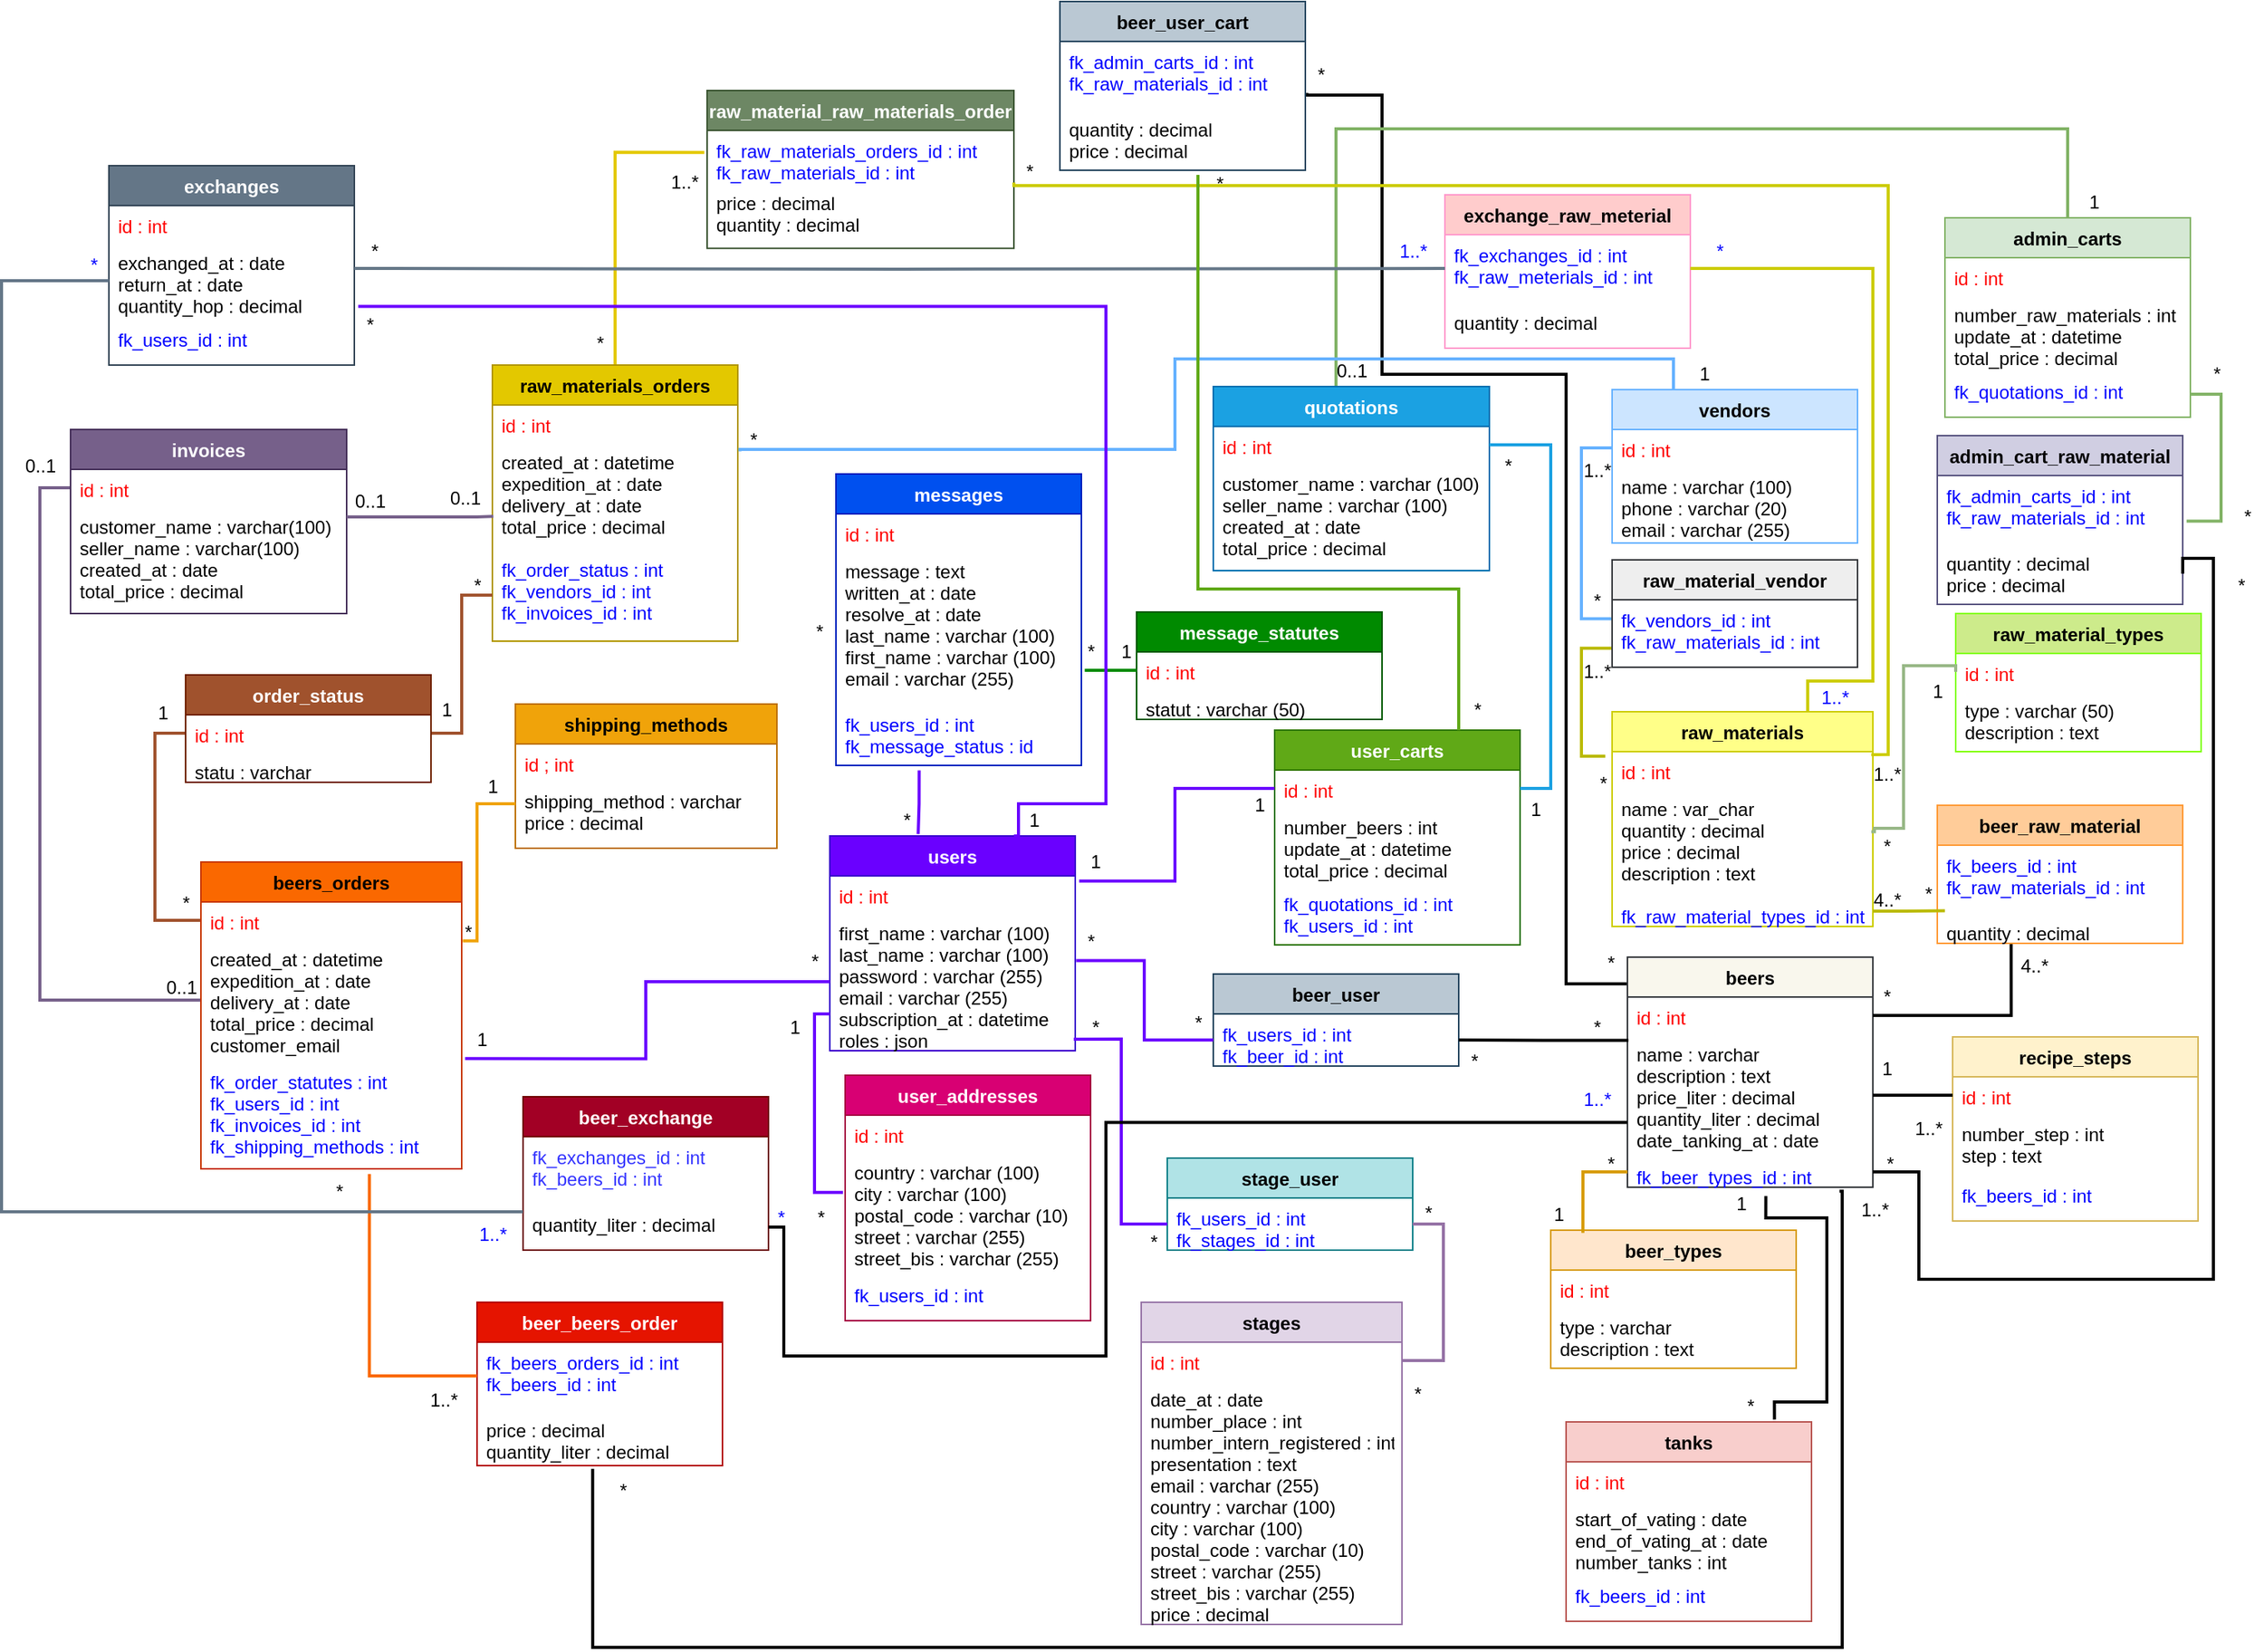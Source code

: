 <mxfile version="19.0.3" type="github">
  <diagram id="3joNfqiMldyADx630EAr" name="Page-1">
    <mxGraphModel dx="2659" dy="2235" grid="1" gridSize="10" guides="1" tooltips="1" connect="1" arrows="1" fold="1" page="1" pageScale="1" pageWidth="1169" pageHeight="1654" math="0" shadow="0">
      <root>
        <mxCell id="0" />
        <mxCell id="1" parent="0" />
        <mxCell id="xe1XbNpkh3Ero6X11A4U-101" value="users" style="swimlane;fontStyle=1;align=center;verticalAlign=top;childLayout=stackLayout;horizontal=1;startSize=26;horizontalStack=0;resizeParent=1;resizeParentMax=0;resizeLast=0;collapsible=1;marginBottom=0;fillColor=#6a00ff;fontColor=#ffffff;strokeColor=#3700CC;" parent="1" vertex="1">
          <mxGeometry x="50" y="311" width="160" height="140" as="geometry" />
        </mxCell>
        <mxCell id="xe1XbNpkh3Ero6X11A4U-102" value="id : int" style="text;strokeColor=none;fillColor=none;align=left;verticalAlign=top;spacingLeft=4;spacingRight=4;overflow=hidden;rotatable=0;points=[[0,0.5],[1,0.5]];portConstraint=eastwest;fontColor=#FF0000;" parent="xe1XbNpkh3Ero6X11A4U-101" vertex="1">
          <mxGeometry y="26" width="160" height="24" as="geometry" />
        </mxCell>
        <mxCell id="FtAi_PydZ2Y1nZ1seGUu-52" value="first_name : varchar (100)&#xa;last_name : varchar (100)&#xa;password : varchar (255)&#xa;email : varchar (255)&#xa;subscription_at : datetime&#xa;roles : json" style="text;strokeColor=none;fillColor=none;align=left;verticalAlign=top;spacingLeft=4;spacingRight=4;overflow=hidden;rotatable=0;points=[[0,0.5],[1,0.5]];portConstraint=eastwest;" vertex="1" parent="xe1XbNpkh3Ero6X11A4U-101">
          <mxGeometry y="50" width="160" height="90" as="geometry" />
        </mxCell>
        <mxCell id="xe1XbNpkh3Ero6X11A4U-316" style="edgeStyle=orthogonalEdgeStyle;rounded=0;orthogonalLoop=1;jettySize=auto;html=1;entryX=0.471;entryY=1.061;entryDx=0;entryDy=0;entryPerimeter=0;endArrow=none;endFill=0;exitX=0.864;exitY=1.13;exitDx=0;exitDy=0;exitPerimeter=0;strokeWidth=2;" parent="1" source="FtAi_PydZ2Y1nZ1seGUu-77" target="FtAi_PydZ2Y1nZ1seGUu-41" edge="1">
          <mxGeometry relative="1" as="geometry">
            <mxPoint x="700" y="520" as="sourcePoint" />
            <Array as="points">
              <mxPoint x="710" y="543" />
              <mxPoint x="710" y="840" />
              <mxPoint x="-105" y="840" />
            </Array>
          </mxGeometry>
        </mxCell>
        <mxCell id="FtAi_PydZ2Y1nZ1seGUu-122" style="edgeStyle=orthogonalEdgeStyle;rounded=0;orthogonalLoop=1;jettySize=auto;html=1;entryX=0.05;entryY=1.08;entryDx=0;entryDy=0;fontColor=#000000;endArrow=none;endFill=0;strokeColor=#000000;strokeWidth=2;exitX=0.004;exitY=0.116;exitDx=0;exitDy=0;exitPerimeter=0;entryPerimeter=0;" edge="1" parent="1" source="xe1XbNpkh3Ero6X11A4U-105" target="FtAi_PydZ2Y1nZ1seGUu-126">
          <mxGeometry relative="1" as="geometry">
            <Array as="points">
              <mxPoint x="530" y="407" />
              <mxPoint x="530" y="10" />
              <mxPoint x="410" y="10" />
              <mxPoint x="410" y="-172" />
              <mxPoint x="361" y="-172" />
            </Array>
          </mxGeometry>
        </mxCell>
        <mxCell id="xe1XbNpkh3Ero6X11A4U-105" value="beers" style="swimlane;fontStyle=1;align=center;verticalAlign=top;childLayout=stackLayout;horizontal=1;startSize=26;horizontalStack=0;resizeParent=1;resizeParentMax=0;resizeLast=0;collapsible=1;marginBottom=0;fillColor=#f9f7ed;strokeColor=#36393d;" parent="1" vertex="1">
          <mxGeometry x="570" y="390" width="160" height="150" as="geometry" />
        </mxCell>
        <mxCell id="xe1XbNpkh3Ero6X11A4U-106" value="id : int" style="text;strokeColor=none;fillColor=none;align=left;verticalAlign=top;spacingLeft=4;spacingRight=4;overflow=hidden;rotatable=0;points=[[0,0.5],[1,0.5]];portConstraint=eastwest;fontColor=#FF0000;" parent="xe1XbNpkh3Ero6X11A4U-105" vertex="1">
          <mxGeometry y="26" width="160" height="24" as="geometry" />
        </mxCell>
        <mxCell id="FtAi_PydZ2Y1nZ1seGUu-76" value="name : varchar&#xa;description : text &#xa;price_liter : decimal&#xa;quantity_liter : decimal&#xa;date_tanking_at : date" style="text;strokeColor=none;fillColor=none;align=left;verticalAlign=top;spacingLeft=4;spacingRight=4;overflow=hidden;rotatable=0;points=[[0,0.5],[1,0.5]];portConstraint=eastwest;" vertex="1" parent="xe1XbNpkh3Ero6X11A4U-105">
          <mxGeometry y="50" width="160" height="80" as="geometry" />
        </mxCell>
        <mxCell id="FtAi_PydZ2Y1nZ1seGUu-77" value="fk_beer_types_id : int" style="text;strokeColor=none;fillColor=none;align=left;verticalAlign=top;spacingLeft=4;spacingRight=4;overflow=hidden;rotatable=0;points=[[0,0.5],[1,0.5]];portConstraint=eastwest;fontColor=#0000FF;" vertex="1" parent="xe1XbNpkh3Ero6X11A4U-105">
          <mxGeometry y="130" width="160" height="20" as="geometry" />
        </mxCell>
        <mxCell id="xe1XbNpkh3Ero6X11A4U-107" value="beer_types" style="swimlane;fontStyle=1;align=center;verticalAlign=top;childLayout=stackLayout;horizontal=1;startSize=26;horizontalStack=0;resizeParent=1;resizeParentMax=0;resizeLast=0;collapsible=1;marginBottom=0;fillColor=#ffe6cc;strokeColor=#d79b00;" parent="1" vertex="1">
          <mxGeometry x="520" y="568" width="160" height="90" as="geometry" />
        </mxCell>
        <mxCell id="xe1XbNpkh3Ero6X11A4U-108" value="id : int" style="text;strokeColor=none;fillColor=none;align=left;verticalAlign=top;spacingLeft=4;spacingRight=4;overflow=hidden;rotatable=0;points=[[0,0.5],[1,0.5]];portConstraint=eastwest;fontColor=#FF0000;" parent="xe1XbNpkh3Ero6X11A4U-107" vertex="1">
          <mxGeometry y="26" width="160" height="24" as="geometry" />
        </mxCell>
        <mxCell id="FtAi_PydZ2Y1nZ1seGUu-81" value="type : varchar&#xa;description : text" style="text;strokeColor=none;fillColor=none;align=left;verticalAlign=top;spacingLeft=4;spacingRight=4;overflow=hidden;rotatable=0;points=[[0,0.5],[1,0.5]];portConstraint=eastwest;" vertex="1" parent="xe1XbNpkh3Ero6X11A4U-107">
          <mxGeometry y="50" width="160" height="40" as="geometry" />
        </mxCell>
        <mxCell id="xe1XbNpkh3Ero6X11A4U-109" value="messages" style="swimlane;fontStyle=1;align=center;verticalAlign=top;childLayout=stackLayout;horizontal=1;startSize=26;horizontalStack=0;resizeParent=1;resizeParentMax=0;resizeLast=0;collapsible=1;marginBottom=0;fillColor=#0050ef;fontColor=#ffffff;strokeColor=#001DBC;" parent="1" vertex="1">
          <mxGeometry x="54" y="75" width="160" height="190" as="geometry" />
        </mxCell>
        <mxCell id="xe1XbNpkh3Ero6X11A4U-110" value="id : int" style="text;strokeColor=none;fillColor=none;align=left;verticalAlign=top;spacingLeft=4;spacingRight=4;overflow=hidden;rotatable=0;points=[[0,0.5],[1,0.5]];portConstraint=eastwest;fontColor=#FF0000;" parent="xe1XbNpkh3Ero6X11A4U-109" vertex="1">
          <mxGeometry y="26" width="160" height="24" as="geometry" />
        </mxCell>
        <mxCell id="FtAi_PydZ2Y1nZ1seGUu-50" value="message : text&#xa;written_at : date&#xa;resolve_at : date&#xa;last_name : varchar (100)&#xa;first_name : varchar (100)&#xa;email : varchar (255)" style="text;strokeColor=none;fillColor=none;align=left;verticalAlign=top;spacingLeft=4;spacingRight=4;overflow=hidden;rotatable=0;points=[[0,0.5],[1,0.5]];portConstraint=eastwest;" vertex="1" parent="xe1XbNpkh3Ero6X11A4U-109">
          <mxGeometry y="50" width="160" height="100" as="geometry" />
        </mxCell>
        <mxCell id="FtAi_PydZ2Y1nZ1seGUu-51" value="fk_users_id : int&#xa;fk_message_status : id" style="text;strokeColor=none;fillColor=none;align=left;verticalAlign=top;spacingLeft=4;spacingRight=4;overflow=hidden;rotatable=0;points=[[0,0.5],[1,0.5]];portConstraint=eastwest;fontColor=#0000FF;" vertex="1" parent="xe1XbNpkh3Ero6X11A4U-109">
          <mxGeometry y="150" width="160" height="40" as="geometry" />
        </mxCell>
        <mxCell id="xe1XbNpkh3Ero6X11A4U-113" value="stages" style="swimlane;fontStyle=1;align=center;verticalAlign=top;childLayout=stackLayout;horizontal=1;startSize=26;horizontalStack=0;resizeParent=1;resizeParentMax=0;resizeLast=0;collapsible=1;marginBottom=0;fillColor=#e1d5e7;strokeColor=#9673a6;" parent="1" vertex="1">
          <mxGeometry x="253" y="615" width="170" height="210" as="geometry" />
        </mxCell>
        <mxCell id="xe1XbNpkh3Ero6X11A4U-114" value="id : int" style="text;strokeColor=none;fillColor=none;align=left;verticalAlign=top;spacingLeft=4;spacingRight=4;overflow=hidden;rotatable=0;points=[[0,0.5],[1,0.5]];portConstraint=eastwest;fontColor=#FF0000;" parent="xe1XbNpkh3Ero6X11A4U-113" vertex="1">
          <mxGeometry y="26" width="170" height="24" as="geometry" />
        </mxCell>
        <mxCell id="FtAi_PydZ2Y1nZ1seGUu-62" value="date_at : date&#xa;number_place : int&#xa;number_intern_registered : int&#xa;presentation : text&#xa;email : varchar (255)&#xa;country : varchar (100)&#xa;city : varchar (100)&#xa;postal_code : varchar (10)&#xa;street : varchar (255)&#xa;street_bis : varchar (255)&#xa;price : decimal" style="text;strokeColor=none;fillColor=none;align=left;verticalAlign=top;spacingLeft=4;spacingRight=4;overflow=hidden;rotatable=0;points=[[0,0.5],[1,0.5]];portConstraint=eastwest;" vertex="1" parent="xe1XbNpkh3Ero6X11A4U-113">
          <mxGeometry y="50" width="170" height="160" as="geometry" />
        </mxCell>
        <mxCell id="xe1XbNpkh3Ero6X11A4U-117" value="vendors" style="swimlane;fontStyle=1;align=center;verticalAlign=top;childLayout=stackLayout;horizontal=1;startSize=26;horizontalStack=0;resizeParent=1;resizeParentMax=0;resizeLast=0;collapsible=1;marginBottom=0;fillColor=#cce5ff;strokeColor=#66B2FF;" parent="1" vertex="1">
          <mxGeometry x="560" y="20" width="160" height="100" as="geometry" />
        </mxCell>
        <mxCell id="xe1XbNpkh3Ero6X11A4U-118" value="id : int" style="text;strokeColor=none;fillColor=none;align=left;verticalAlign=top;spacingLeft=4;spacingRight=4;overflow=hidden;rotatable=0;points=[[0,0.5],[1,0.5]];portConstraint=eastwest;fontColor=#FF0000;" parent="xe1XbNpkh3Ero6X11A4U-117" vertex="1">
          <mxGeometry y="26" width="160" height="24" as="geometry" />
        </mxCell>
        <mxCell id="FtAi_PydZ2Y1nZ1seGUu-70" value="name : varchar (100)&#xa;phone : varchar (20)&#xa;email : varchar (255)" style="text;strokeColor=none;fillColor=none;align=left;verticalAlign=top;spacingLeft=4;spacingRight=4;overflow=hidden;rotatable=0;points=[[0,0.5],[1,0.5]];portConstraint=eastwest;" vertex="1" parent="xe1XbNpkh3Ero6X11A4U-117">
          <mxGeometry y="50" width="160" height="50" as="geometry" />
        </mxCell>
        <mxCell id="xe1XbNpkh3Ero6X11A4U-119" value="raw_materials" style="swimlane;fontStyle=1;align=center;verticalAlign=top;childLayout=stackLayout;horizontal=1;startSize=26;horizontalStack=0;resizeParent=1;resizeParentMax=0;resizeLast=0;collapsible=1;marginBottom=0;fillColor=#ffff88;strokeColor=#CCCC00;" parent="1" vertex="1">
          <mxGeometry x="560" y="230" width="170" height="140" as="geometry" />
        </mxCell>
        <mxCell id="xe1XbNpkh3Ero6X11A4U-120" value="id : int" style="text;strokeColor=none;fillColor=none;align=left;verticalAlign=top;spacingLeft=4;spacingRight=4;overflow=hidden;rotatable=0;points=[[0,0.5],[1,0.5]];portConstraint=eastwest;fontColor=#FF0000;" parent="xe1XbNpkh3Ero6X11A4U-119" vertex="1">
          <mxGeometry y="26" width="170" height="24" as="geometry" />
        </mxCell>
        <mxCell id="FtAi_PydZ2Y1nZ1seGUu-72" value="name : var_char&#xa;quantity : decimal&#xa;price : decimal&#xa;description : text&#xa;" style="text;strokeColor=none;fillColor=none;align=left;verticalAlign=top;spacingLeft=4;spacingRight=4;overflow=hidden;rotatable=0;points=[[0,0.5],[1,0.5]];portConstraint=eastwest;" vertex="1" parent="xe1XbNpkh3Ero6X11A4U-119">
          <mxGeometry y="50" width="170" height="70" as="geometry" />
        </mxCell>
        <mxCell id="FtAi_PydZ2Y1nZ1seGUu-73" value="fk_raw_material_types_id : int" style="text;strokeColor=none;fillColor=none;align=left;verticalAlign=top;spacingLeft=4;spacingRight=4;overflow=hidden;rotatable=0;points=[[0,0.5],[1,0.5]];portConstraint=eastwest;fontColor=#0000FF;" vertex="1" parent="xe1XbNpkh3Ero6X11A4U-119">
          <mxGeometry y="120" width="170" height="20" as="geometry" />
        </mxCell>
        <mxCell id="xe1XbNpkh3Ero6X11A4U-121" value="tanks" style="swimlane;fontStyle=1;align=center;verticalAlign=top;childLayout=stackLayout;horizontal=1;startSize=26;horizontalStack=0;resizeParent=1;resizeParentMax=0;resizeLast=0;collapsible=1;marginBottom=0;fillColor=#f8cecc;strokeColor=#b85450;" parent="1" vertex="1">
          <mxGeometry x="530" y="693" width="160" height="130" as="geometry" />
        </mxCell>
        <mxCell id="xe1XbNpkh3Ero6X11A4U-122" value="id : int" style="text;strokeColor=none;fillColor=none;align=left;verticalAlign=top;spacingLeft=4;spacingRight=4;overflow=hidden;rotatable=0;points=[[0,0.5],[1,0.5]];portConstraint=eastwest;fontColor=#FF0000;" parent="xe1XbNpkh3Ero6X11A4U-121" vertex="1">
          <mxGeometry y="26" width="160" height="24" as="geometry" />
        </mxCell>
        <mxCell id="FtAi_PydZ2Y1nZ1seGUu-82" value="start_of_vating : date&#xa;end_of_vating_at : date&#xa;number_tanks : int" style="text;strokeColor=none;fillColor=none;align=left;verticalAlign=top;spacingLeft=4;spacingRight=4;overflow=hidden;rotatable=0;points=[[0,0.5],[1,0.5]];portConstraint=eastwest;" vertex="1" parent="xe1XbNpkh3Ero6X11A4U-121">
          <mxGeometry y="50" width="160" height="50" as="geometry" />
        </mxCell>
        <mxCell id="FtAi_PydZ2Y1nZ1seGUu-83" value="fk_beers_id : int" style="text;strokeColor=none;fillColor=none;align=left;verticalAlign=top;spacingLeft=4;spacingRight=4;overflow=hidden;rotatable=0;points=[[0,0.5],[1,0.5]];portConstraint=eastwest;fontColor=#0000FF;" vertex="1" parent="xe1XbNpkh3Ero6X11A4U-121">
          <mxGeometry y="100" width="160" height="30" as="geometry" />
        </mxCell>
        <mxCell id="xe1XbNpkh3Ero6X11A4U-131" value="user_carts" style="swimlane;fontStyle=1;align=center;verticalAlign=top;childLayout=stackLayout;horizontal=1;startSize=26;horizontalStack=0;resizeParent=1;resizeParentMax=0;resizeLast=0;collapsible=1;marginBottom=0;fillColor=#60a917;fontColor=#ffffff;strokeColor=#2D7600;" parent="1" vertex="1">
          <mxGeometry x="340" y="242" width="160" height="140" as="geometry" />
        </mxCell>
        <mxCell id="xe1XbNpkh3Ero6X11A4U-132" value="id : int" style="text;strokeColor=none;fillColor=none;align=left;verticalAlign=top;spacingLeft=4;spacingRight=4;overflow=hidden;rotatable=0;points=[[0,0.5],[1,0.5]];portConstraint=eastwest;fontColor=#FF0000;" parent="xe1XbNpkh3Ero6X11A4U-131" vertex="1">
          <mxGeometry y="26" width="160" height="24" as="geometry" />
        </mxCell>
        <mxCell id="FtAi_PydZ2Y1nZ1seGUu-66" value="number_beers : int&#xa;update_at : datetime&#xa;total_price : decimal" style="text;strokeColor=none;fillColor=none;align=left;verticalAlign=top;spacingLeft=4;spacingRight=4;overflow=hidden;rotatable=0;points=[[0,0.5],[1,0.5]];portConstraint=eastwest;" vertex="1" parent="xe1XbNpkh3Ero6X11A4U-131">
          <mxGeometry y="50" width="160" height="50" as="geometry" />
        </mxCell>
        <mxCell id="FtAi_PydZ2Y1nZ1seGUu-67" value="fk_quotations_id : int&#xa;fk_users_id : int" style="text;strokeColor=none;fillColor=none;align=left;verticalAlign=top;spacingLeft=4;spacingRight=4;overflow=hidden;rotatable=0;points=[[0,0.5],[1,0.5]];portConstraint=eastwest;fontColor=#0000FF;" vertex="1" parent="xe1XbNpkh3Ero6X11A4U-131">
          <mxGeometry y="100" width="160" height="40" as="geometry" />
        </mxCell>
        <mxCell id="xe1XbNpkh3Ero6X11A4U-333" style="edgeStyle=orthogonalEdgeStyle;rounded=0;orthogonalLoop=1;jettySize=auto;html=1;entryX=-0.009;entryY=0.422;entryDx=0;entryDy=0;entryPerimeter=0;endArrow=none;endFill=0;strokeWidth=2;strokeColor=#E3C800;" parent="1" source="xe1XbNpkh3Ero6X11A4U-133" target="xe1XbNpkh3Ero6X11A4U-328" edge="1">
          <mxGeometry relative="1" as="geometry" />
        </mxCell>
        <mxCell id="xe1XbNpkh3Ero6X11A4U-133" value="raw_materials_orders" style="swimlane;fontStyle=1;align=center;verticalAlign=top;childLayout=stackLayout;horizontal=1;startSize=26;horizontalStack=0;resizeParent=1;resizeParentMax=0;resizeLast=0;collapsible=1;marginBottom=0;fillColor=#e3c800;fontColor=#000000;strokeColor=#B09500;" parent="1" vertex="1">
          <mxGeometry x="-170" y="4" width="160" height="180" as="geometry" />
        </mxCell>
        <mxCell id="xe1XbNpkh3Ero6X11A4U-134" value="id : int&#xa;" style="text;strokeColor=none;fillColor=none;align=left;verticalAlign=top;spacingLeft=4;spacingRight=4;overflow=hidden;rotatable=0;points=[[0,0.5],[1,0.5]];portConstraint=eastwest;fontColor=#FF0000;" parent="xe1XbNpkh3Ero6X11A4U-133" vertex="1">
          <mxGeometry y="26" width="160" height="24" as="geometry" />
        </mxCell>
        <mxCell id="FtAi_PydZ2Y1nZ1seGUu-47" value="created_at : datetime&#xa;expedition_at : date&#xa;delivery_at : date&#xa;total_price : decimal&#xa;" style="text;strokeColor=none;fillColor=none;align=left;verticalAlign=top;spacingLeft=4;spacingRight=4;overflow=hidden;rotatable=0;points=[[0,0.5],[1,0.5]];portConstraint=eastwest;" vertex="1" parent="xe1XbNpkh3Ero6X11A4U-133">
          <mxGeometry y="50" width="160" height="70" as="geometry" />
        </mxCell>
        <mxCell id="FtAi_PydZ2Y1nZ1seGUu-48" value="fk_order_status : int&#xa;fk_vendors_id : int&#xa;fk_invoices_id : int&#xa;" style="text;strokeColor=none;fillColor=none;align=left;verticalAlign=top;spacingLeft=4;spacingRight=4;overflow=hidden;rotatable=0;points=[[0,0.5],[1,0.5]];portConstraint=eastwest;fontColor=#0000FF;" vertex="1" parent="xe1XbNpkh3Ero6X11A4U-133">
          <mxGeometry y="120" width="160" height="60" as="geometry" />
        </mxCell>
        <mxCell id="xe1XbNpkh3Ero6X11A4U-141" value="*" style="text;html=1;align=center;verticalAlign=middle;resizable=0;points=[];autosize=1;strokeColor=none;fillColor=none;" parent="1" vertex="1">
          <mxGeometry x="34" y="550" width="20" height="20" as="geometry" />
        </mxCell>
        <mxCell id="xe1XbNpkh3Ero6X11A4U-142" value="beer_exchange" style="swimlane;fontStyle=1;align=center;verticalAlign=top;childLayout=stackLayout;horizontal=1;startSize=26;horizontalStack=0;resizeParent=1;resizeParentMax=0;resizeLast=0;collapsible=1;marginBottom=0;fillColor=#a20025;strokeColor=#6F0000;fontColor=#ffffff;" parent="1" vertex="1">
          <mxGeometry x="-150" y="481" width="160" height="100" as="geometry" />
        </mxCell>
        <mxCell id="xe1XbNpkh3Ero6X11A4U-143" value="fk_exchanges_id : int&#xa;fk_beers_id : int&#xa;" style="text;strokeColor=none;fillColor=none;align=left;verticalAlign=top;spacingLeft=4;spacingRight=4;overflow=hidden;rotatable=0;points=[[0,0.5],[1,0.5]];portConstraint=eastwest;fontColor=#3333FF;" parent="xe1XbNpkh3Ero6X11A4U-142" vertex="1">
          <mxGeometry y="26" width="160" height="44" as="geometry" />
        </mxCell>
        <mxCell id="FtAi_PydZ2Y1nZ1seGUu-45" value="quantity_liter : decimal" style="text;strokeColor=none;fillColor=none;align=left;verticalAlign=top;spacingLeft=4;spacingRight=4;overflow=hidden;rotatable=0;points=[[0,0.5],[1,0.5]];portConstraint=eastwest;" vertex="1" parent="xe1XbNpkh3Ero6X11A4U-142">
          <mxGeometry y="70" width="160" height="30" as="geometry" />
        </mxCell>
        <mxCell id="xe1XbNpkh3Ero6X11A4U-153" value="stage_user" style="swimlane;fontStyle=1;align=center;verticalAlign=top;childLayout=stackLayout;horizontal=1;startSize=26;horizontalStack=0;resizeParent=1;resizeParentMax=0;resizeLast=0;collapsible=1;marginBottom=0;fillColor=#b0e3e6;strokeColor=#0e8088;" parent="1" vertex="1">
          <mxGeometry x="270" y="521" width="160" height="60" as="geometry" />
        </mxCell>
        <mxCell id="xe1XbNpkh3Ero6X11A4U-154" value="fk_users_id : int&#xa;fk_stages_id : int" style="text;strokeColor=none;fillColor=none;align=left;verticalAlign=top;spacingLeft=4;spacingRight=4;overflow=hidden;rotatable=0;points=[[0,0.5],[1,0.5]];portConstraint=eastwest;fontColor=#0000FF;" parent="xe1XbNpkh3Ero6X11A4U-153" vertex="1">
          <mxGeometry y="26" width="160" height="34" as="geometry" />
        </mxCell>
        <mxCell id="xe1XbNpkh3Ero6X11A4U-156" value="" style="group" parent="1" vertex="1" connectable="0">
          <mxGeometry x="34" y="351" width="20" height="20" as="geometry" />
        </mxCell>
        <mxCell id="xe1XbNpkh3Ero6X11A4U-139" style="edgeStyle=orthogonalEdgeStyle;rounded=0;orthogonalLoop=1;jettySize=auto;html=1;exitX=-0.009;exitY=0.33;exitDx=0;exitDy=0;endArrow=none;endFill=0;strokeWidth=2;strokeColor=#6A00FF;exitPerimeter=0;" parent="xe1XbNpkh3Ero6X11A4U-156" source="FtAi_PydZ2Y1nZ1seGUu-59" edge="1">
          <mxGeometry relative="1" as="geometry">
            <mxPoint x="16" y="190" as="sourcePoint" />
            <mxPoint x="16" y="76" as="targetPoint" />
            <Array as="points">
              <mxPoint x="6" y="192" />
              <mxPoint x="6" y="76" />
            </Array>
          </mxGeometry>
        </mxCell>
        <mxCell id="xe1XbNpkh3Ero6X11A4U-157" style="edgeStyle=orthogonalEdgeStyle;rounded=0;orthogonalLoop=1;jettySize=auto;html=1;exitX=1;exitY=0.5;exitDx=0;exitDy=0;entryX=1;entryY=0.5;entryDx=0;entryDy=0;endArrow=none;endFill=0;strokeWidth=2;strokeColor=#9673A6;" parent="1" source="xe1XbNpkh3Ero6X11A4U-114" target="xe1XbNpkh3Ero6X11A4U-154" edge="1">
          <mxGeometry relative="1" as="geometry" />
        </mxCell>
        <mxCell id="xe1XbNpkh3Ero6X11A4U-158" style="edgeStyle=orthogonalEdgeStyle;rounded=0;orthogonalLoop=1;jettySize=auto;html=1;exitX=0.994;exitY=0.916;exitDx=0;exitDy=0;entryX=0;entryY=0.5;entryDx=0;entryDy=0;endArrow=none;endFill=0;exitPerimeter=0;strokeWidth=2;strokeColor=#6A00FF;" parent="1" source="FtAi_PydZ2Y1nZ1seGUu-52" target="xe1XbNpkh3Ero6X11A4U-154" edge="1">
          <mxGeometry relative="1" as="geometry" />
        </mxCell>
        <mxCell id="xe1XbNpkh3Ero6X11A4U-159" value="*" style="text;html=1;align=center;verticalAlign=middle;resizable=0;points=[];autosize=1;strokeColor=none;fillColor=none;" parent="1" vertex="1">
          <mxGeometry x="423" y="665" width="20" height="20" as="geometry" />
        </mxCell>
        <mxCell id="xe1XbNpkh3Ero6X11A4U-160" value="*" style="text;html=1;align=center;verticalAlign=middle;resizable=0;points=[];autosize=1;strokeColor=none;fillColor=none;" parent="1" vertex="1">
          <mxGeometry x="430" y="547" width="20" height="20" as="geometry" />
        </mxCell>
        <mxCell id="xe1XbNpkh3Ero6X11A4U-161" value="*" style="text;html=1;align=center;verticalAlign=middle;resizable=0;points=[];autosize=1;strokeColor=none;fillColor=none;" parent="1" vertex="1">
          <mxGeometry x="213" y="426" width="20" height="20" as="geometry" />
        </mxCell>
        <mxCell id="xe1XbNpkh3Ero6X11A4U-162" value="*" style="text;html=1;align=center;verticalAlign=middle;resizable=0;points=[];autosize=1;strokeColor=none;fillColor=none;" parent="1" vertex="1">
          <mxGeometry x="251" y="566" width="20" height="20" as="geometry" />
        </mxCell>
        <mxCell id="xe1XbNpkh3Ero6X11A4U-164" value="message_statutes" style="swimlane;fontStyle=1;align=center;verticalAlign=top;childLayout=stackLayout;horizontal=1;startSize=26;horizontalStack=0;resizeParent=1;resizeParentMax=0;resizeLast=0;collapsible=1;marginBottom=0;fillColor=#008a00;fontColor=#ffffff;strokeColor=#005700;" parent="1" vertex="1">
          <mxGeometry x="250" y="165" width="160" height="70" as="geometry" />
        </mxCell>
        <mxCell id="xe1XbNpkh3Ero6X11A4U-165" value="id : int&#xa;" style="text;strokeColor=none;fillColor=none;align=left;verticalAlign=top;spacingLeft=4;spacingRight=4;overflow=hidden;rotatable=0;points=[[0,0.5],[1,0.5]];portConstraint=eastwest;fontColor=#FF0000;" parent="xe1XbNpkh3Ero6X11A4U-164" vertex="1">
          <mxGeometry y="26" width="160" height="24" as="geometry" />
        </mxCell>
        <mxCell id="FtAi_PydZ2Y1nZ1seGUu-65" value="statut : varchar (50)" style="text;strokeColor=none;fillColor=none;align=left;verticalAlign=top;spacingLeft=4;spacingRight=4;overflow=hidden;rotatable=0;points=[[0,0.5],[1,0.5]];portConstraint=eastwest;" vertex="1" parent="xe1XbNpkh3Ero6X11A4U-164">
          <mxGeometry y="50" width="160" height="20" as="geometry" />
        </mxCell>
        <mxCell id="xe1XbNpkh3Ero6X11A4U-140" value="1" style="text;html=1;align=center;verticalAlign=middle;resizable=0;points=[];autosize=1;strokeColor=none;fillColor=none;" parent="1" vertex="1">
          <mxGeometry x="17" y="426" width="20" height="20" as="geometry" />
        </mxCell>
        <mxCell id="xe1XbNpkh3Ero6X11A4U-166" style="edgeStyle=orthogonalEdgeStyle;rounded=0;orthogonalLoop=1;jettySize=auto;html=1;exitX=0.339;exitY=1.08;exitDx=0;exitDy=0;entryX=0.36;entryY=-0.009;entryDx=0;entryDy=0;entryPerimeter=0;endArrow=none;endFill=0;strokeWidth=2;strokeColor=#6A00FF;exitPerimeter=0;" parent="1" source="FtAi_PydZ2Y1nZ1seGUu-51" target="xe1XbNpkh3Ero6X11A4U-101" edge="1">
          <mxGeometry relative="1" as="geometry">
            <Array as="points">
              <mxPoint x="108" y="290" />
            </Array>
          </mxGeometry>
        </mxCell>
        <mxCell id="xe1XbNpkh3Ero6X11A4U-167" value="*" style="text;html=1;align=center;verticalAlign=middle;resizable=0;points=[];autosize=1;strokeColor=none;fillColor=none;" parent="1" vertex="1">
          <mxGeometry x="90" y="291" width="20" height="20" as="geometry" />
        </mxCell>
        <mxCell id="xe1XbNpkh3Ero6X11A4U-168" value="*" style="text;html=1;align=center;verticalAlign=middle;resizable=0;points=[];autosize=1;strokeColor=none;fillColor=none;" parent="1" vertex="1">
          <mxGeometry x="33" y="168" width="20" height="20" as="geometry" />
        </mxCell>
        <mxCell id="xe1XbNpkh3Ero6X11A4U-169" style="edgeStyle=orthogonalEdgeStyle;rounded=0;orthogonalLoop=1;jettySize=auto;html=1;exitX=0;exitY=0.5;exitDx=0;exitDy=0;entryX=1.014;entryY=0.632;entryDx=0;entryDy=0;endArrow=none;endFill=0;strokeWidth=2;strokeColor=#008A00;entryPerimeter=0;" parent="1" source="xe1XbNpkh3Ero6X11A4U-165" edge="1">
          <mxGeometry relative="1" as="geometry">
            <mxPoint x="216.24" y="203.2" as="targetPoint" />
          </mxGeometry>
        </mxCell>
        <mxCell id="xe1XbNpkh3Ero6X11A4U-170" value="*" style="text;html=1;align=center;verticalAlign=middle;resizable=0;points=[];autosize=1;strokeColor=none;fillColor=none;" parent="1" vertex="1">
          <mxGeometry x="210" y="181" width="20" height="20" as="geometry" />
        </mxCell>
        <mxCell id="xe1XbNpkh3Ero6X11A4U-171" value="1" style="text;html=1;align=center;verticalAlign=middle;resizable=0;points=[];autosize=1;strokeColor=none;fillColor=none;" parent="1" vertex="1">
          <mxGeometry x="233" y="181" width="20" height="20" as="geometry" />
        </mxCell>
        <mxCell id="xe1XbNpkh3Ero6X11A4U-303" style="edgeStyle=orthogonalEdgeStyle;rounded=0;orthogonalLoop=1;jettySize=auto;html=1;exitX=0.5;exitY=0;exitDx=0;exitDy=0;endArrow=none;endFill=0;strokeWidth=2;strokeColor=#82B366;" parent="1" source="xe1XbNpkh3Ero6X11A4U-172" target="xe1XbNpkh3Ero6X11A4U-295" edge="1">
          <mxGeometry relative="1" as="geometry">
            <Array as="points">
              <mxPoint x="857" y="-150" />
              <mxPoint x="380" y="-150" />
            </Array>
          </mxGeometry>
        </mxCell>
        <mxCell id="xe1XbNpkh3Ero6X11A4U-172" value="admin_carts" style="swimlane;fontStyle=1;align=center;verticalAlign=top;childLayout=stackLayout;horizontal=1;startSize=26;horizontalStack=0;resizeParent=1;resizeParentMax=0;resizeLast=0;collapsible=1;marginBottom=0;fillColor=#d5e8d4;strokeColor=#82b366;" parent="1" vertex="1">
          <mxGeometry x="777" y="-92" width="160" height="130" as="geometry" />
        </mxCell>
        <mxCell id="xe1XbNpkh3Ero6X11A4U-173" value="id : int" style="text;strokeColor=none;fillColor=none;align=left;verticalAlign=top;spacingLeft=4;spacingRight=4;overflow=hidden;rotatable=0;points=[[0,0.5],[1,0.5]];portConstraint=eastwest;fontColor=#FF0000;" parent="xe1XbNpkh3Ero6X11A4U-172" vertex="1">
          <mxGeometry y="26" width="160" height="24" as="geometry" />
        </mxCell>
        <mxCell id="FtAi_PydZ2Y1nZ1seGUu-68" value="number_raw_materials : int&#xa;update_at : datetime&#xa;total_price : decimal" style="text;strokeColor=none;fillColor=none;align=left;verticalAlign=top;spacingLeft=4;spacingRight=4;overflow=hidden;rotatable=0;points=[[0,0.5],[1,0.5]];portConstraint=eastwest;" vertex="1" parent="xe1XbNpkh3Ero6X11A4U-172">
          <mxGeometry y="50" width="160" height="50" as="geometry" />
        </mxCell>
        <mxCell id="FtAi_PydZ2Y1nZ1seGUu-69" value="fk_quotations_id : int&#xa;" style="text;strokeColor=none;fillColor=none;align=left;verticalAlign=top;spacingLeft=4;spacingRight=4;overflow=hidden;rotatable=0;points=[[0,0.5],[1,0.5]];portConstraint=eastwest;fontColor=#0000FF;" vertex="1" parent="xe1XbNpkh3Ero6X11A4U-172">
          <mxGeometry y="100" width="160" height="30" as="geometry" />
        </mxCell>
        <mxCell id="xe1XbNpkh3Ero6X11A4U-174" style="edgeStyle=orthogonalEdgeStyle;rounded=0;orthogonalLoop=1;jettySize=auto;html=1;exitX=0;exitY=0.5;exitDx=0;exitDy=0;entryX=1.016;entryY=0.142;entryDx=0;entryDy=0;entryPerimeter=0;endArrow=none;endFill=0;strokeWidth=2;strokeColor=#6A00FF;" parent="1" source="xe1XbNpkh3Ero6X11A4U-132" target="xe1XbNpkh3Ero6X11A4U-102" edge="1">
          <mxGeometry relative="1" as="geometry" />
        </mxCell>
        <mxCell id="xe1XbNpkh3Ero6X11A4U-175" value="1" style="text;html=1;align=center;verticalAlign=middle;resizable=0;points=[];autosize=1;strokeColor=none;fillColor=none;" parent="1" vertex="1">
          <mxGeometry x="320" y="281" width="20" height="20" as="geometry" />
        </mxCell>
        <mxCell id="xe1XbNpkh3Ero6X11A4U-176" value="1" style="text;html=1;align=center;verticalAlign=middle;resizable=0;points=[];autosize=1;strokeColor=none;fillColor=none;" parent="1" vertex="1">
          <mxGeometry x="213" y="318" width="20" height="20" as="geometry" />
        </mxCell>
        <mxCell id="xe1XbNpkh3Ero6X11A4U-177" value="raw_material_vendor" style="swimlane;fontStyle=1;align=center;verticalAlign=top;childLayout=stackLayout;horizontal=1;startSize=26;horizontalStack=0;resizeParent=1;resizeParentMax=0;resizeLast=0;collapsible=1;marginBottom=0;fillColor=#eeeeee;strokeColor=#36393d;" parent="1" vertex="1">
          <mxGeometry x="560" y="131" width="160" height="70" as="geometry" />
        </mxCell>
        <mxCell id="xe1XbNpkh3Ero6X11A4U-178" value="fk_vendors_id : int&#xa;fk_raw_materials_id : int" style="text;strokeColor=none;fillColor=none;align=left;verticalAlign=top;spacingLeft=4;spacingRight=4;overflow=hidden;rotatable=0;points=[[0,0.5],[1,0.5]];portConstraint=eastwest;fontColor=#0000FF;" parent="xe1XbNpkh3Ero6X11A4U-177" vertex="1">
          <mxGeometry y="26" width="160" height="44" as="geometry" />
        </mxCell>
        <mxCell id="xe1XbNpkh3Ero6X11A4U-179" style="edgeStyle=orthogonalEdgeStyle;rounded=0;orthogonalLoop=1;jettySize=auto;html=1;exitX=-0.026;exitY=0.123;exitDx=0;exitDy=0;entryX=-0.003;entryY=0.718;entryDx=0;entryDy=0;endArrow=none;endFill=0;entryPerimeter=0;exitPerimeter=0;strokeWidth=2;strokeColor=#BABA00;" parent="1" source="xe1XbNpkh3Ero6X11A4U-120" target="xe1XbNpkh3Ero6X11A4U-178" edge="1">
          <mxGeometry relative="1" as="geometry" />
        </mxCell>
        <mxCell id="xe1XbNpkh3Ero6X11A4U-180" style="edgeStyle=orthogonalEdgeStyle;rounded=0;orthogonalLoop=1;jettySize=auto;html=1;exitX=0;exitY=0.5;exitDx=0;exitDy=0;entryX=-0.003;entryY=0.282;entryDx=0;entryDy=0;entryPerimeter=0;endArrow=none;endFill=0;strokeWidth=2;strokeColor=#66B2FF;" parent="1" source="xe1XbNpkh3Ero6X11A4U-118" target="xe1XbNpkh3Ero6X11A4U-178" edge="1">
          <mxGeometry relative="1" as="geometry" />
        </mxCell>
        <mxCell id="xe1XbNpkh3Ero6X11A4U-181" value="*" style="text;html=1;align=center;verticalAlign=middle;resizable=0;points=[];autosize=1;strokeColor=none;fillColor=none;" parent="1" vertex="1">
          <mxGeometry x="544" y="267" width="20" height="20" as="geometry" />
        </mxCell>
        <mxCell id="xe1XbNpkh3Ero6X11A4U-182" value="1..*" style="text;html=1;align=center;verticalAlign=middle;resizable=0;points=[];autosize=1;strokeColor=none;fillColor=none;" parent="1" vertex="1">
          <mxGeometry x="535" y="194" width="30" height="20" as="geometry" />
        </mxCell>
        <mxCell id="xe1XbNpkh3Ero6X11A4U-183" value="*" style="text;html=1;align=center;verticalAlign=middle;resizable=0;points=[];autosize=1;strokeColor=none;fillColor=none;" parent="1" vertex="1">
          <mxGeometry x="540" y="148" width="20" height="20" as="geometry" />
        </mxCell>
        <mxCell id="xe1XbNpkh3Ero6X11A4U-184" value="1..*" style="text;html=1;align=center;verticalAlign=middle;resizable=0;points=[];autosize=1;strokeColor=none;fillColor=none;" parent="1" vertex="1">
          <mxGeometry x="535" y="63" width="30" height="20" as="geometry" />
        </mxCell>
        <mxCell id="xe1XbNpkh3Ero6X11A4U-209" value="recipe_steps" style="swimlane;fontStyle=1;align=center;verticalAlign=top;childLayout=stackLayout;horizontal=1;startSize=26;horizontalStack=0;resizeParent=1;resizeParentMax=0;resizeLast=0;collapsible=1;marginBottom=0;fillColor=#fff2cc;strokeColor=#d6b656;" parent="1" vertex="1">
          <mxGeometry x="782" y="442" width="160" height="120" as="geometry" />
        </mxCell>
        <mxCell id="xe1XbNpkh3Ero6X11A4U-210" value="id : int" style="text;strokeColor=none;fillColor=none;align=left;verticalAlign=top;spacingLeft=4;spacingRight=4;overflow=hidden;rotatable=0;points=[[0,0.5],[1,0.5]];portConstraint=eastwest;fontColor=#FF0000;" parent="xe1XbNpkh3Ero6X11A4U-209" vertex="1">
          <mxGeometry y="26" width="160" height="24" as="geometry" />
        </mxCell>
        <mxCell id="FtAi_PydZ2Y1nZ1seGUu-79" value="number_step : int&#xa;step : text" style="text;strokeColor=none;fillColor=none;align=left;verticalAlign=top;spacingLeft=4;spacingRight=4;overflow=hidden;rotatable=0;points=[[0,0.5],[1,0.5]];portConstraint=eastwest;" vertex="1" parent="xe1XbNpkh3Ero6X11A4U-209">
          <mxGeometry y="50" width="160" height="40" as="geometry" />
        </mxCell>
        <mxCell id="FtAi_PydZ2Y1nZ1seGUu-80" value="fk_beers_id : int" style="text;strokeColor=none;fillColor=none;align=left;verticalAlign=top;spacingLeft=4;spacingRight=4;overflow=hidden;rotatable=0;points=[[0,0.5],[1,0.5]];portConstraint=eastwest;fontColor=#0000FF;" vertex="1" parent="xe1XbNpkh3Ero6X11A4U-209">
          <mxGeometry y="90" width="160" height="30" as="geometry" />
        </mxCell>
        <mxCell id="xe1XbNpkh3Ero6X11A4U-211" value="" style="edgeStyle=orthogonalEdgeStyle;rounded=0;orthogonalLoop=1;jettySize=auto;html=1;endArrow=none;endFill=0;strokeWidth=2;entryX=0.301;entryY=1.02;entryDx=0;entryDy=0;entryPerimeter=0;" parent="1" source="xe1XbNpkh3Ero6X11A4U-106" target="FtAi_PydZ2Y1nZ1seGUu-74" edge="1">
          <mxGeometry relative="1" as="geometry">
            <mxPoint x="777" y="453" as="targetPoint" />
          </mxGeometry>
        </mxCell>
        <mxCell id="xe1XbNpkh3Ero6X11A4U-212" value="*" style="text;html=1;align=center;verticalAlign=middle;resizable=0;points=[];autosize=1;strokeColor=none;fillColor=none;" parent="1" vertex="1">
          <mxGeometry x="729" y="406" width="20" height="20" as="geometry" />
        </mxCell>
        <mxCell id="xe1XbNpkh3Ero6X11A4U-216" style="edgeStyle=orthogonalEdgeStyle;rounded=0;orthogonalLoop=1;jettySize=auto;html=1;exitX=0;exitY=0.5;exitDx=0;exitDy=0;entryX=1;entryY=0.5;entryDx=0;entryDy=0;endArrow=none;endFill=0;strokeWidth=2;strokeColor=#000000;" parent="1" source="xe1XbNpkh3Ero6X11A4U-210" target="FtAi_PydZ2Y1nZ1seGUu-76" edge="1">
          <mxGeometry relative="1" as="geometry">
            <mxPoint x="782" y="559" as="targetPoint" />
          </mxGeometry>
        </mxCell>
        <mxCell id="xe1XbNpkh3Ero6X11A4U-218" value="1..*" style="text;html=1;align=center;verticalAlign=middle;resizable=0;points=[];autosize=1;strokeColor=none;fillColor=none;" parent="1" vertex="1">
          <mxGeometry x="751" y="492" width="30" height="20" as="geometry" />
        </mxCell>
        <mxCell id="xe1XbNpkh3Ero6X11A4U-221" value="1" style="text;html=1;align=center;verticalAlign=middle;resizable=0;points=[];autosize=1;strokeColor=none;fillColor=none;" parent="1" vertex="1">
          <mxGeometry x="729" y="453" width="20" height="20" as="geometry" />
        </mxCell>
        <mxCell id="xe1XbNpkh3Ero6X11A4U-222" value="" style="group" parent="1" vertex="1" connectable="0">
          <mxGeometry x="-155" y="225" width="170.5" height="110" as="geometry" />
        </mxCell>
        <mxCell id="xe1XbNpkh3Ero6X11A4U-223" value="shipping_methods" style="swimlane;fontStyle=1;childLayout=stackLayout;horizontal=1;startSize=26;fillColor=#f0a30a;horizontalStack=0;resizeParent=1;resizeParentMax=0;resizeLast=0;collapsible=1;marginBottom=0;fontColor=#000000;strokeColor=#BD7000;" parent="xe1XbNpkh3Ero6X11A4U-222" vertex="1">
          <mxGeometry width="170.5" height="94" as="geometry" />
        </mxCell>
        <mxCell id="xe1XbNpkh3Ero6X11A4U-225" value="id ; int&#xa;" style="text;strokeColor=none;fillColor=none;align=left;verticalAlign=top;spacingLeft=4;spacingRight=4;overflow=hidden;rotatable=0;points=[[0,0.5],[1,0.5]];portConstraint=eastwest;fontColor=#FF0000;" parent="xe1XbNpkh3Ero6X11A4U-223" vertex="1">
          <mxGeometry y="26" width="170.5" height="24" as="geometry" />
        </mxCell>
        <mxCell id="FtAi_PydZ2Y1nZ1seGUu-46" value="shipping_method : varchar&#xa;price : decimal&#xa;" style="text;strokeColor=none;fillColor=none;align=left;verticalAlign=top;spacingLeft=4;spacingRight=4;overflow=hidden;rotatable=0;points=[[0,0.5],[1,0.5]];portConstraint=eastwest;" vertex="1" parent="xe1XbNpkh3Ero6X11A4U-223">
          <mxGeometry y="50" width="170.5" height="44" as="geometry" />
        </mxCell>
        <mxCell id="xe1XbNpkh3Ero6X11A4U-231" value="beer_raw_material" style="swimlane;fontStyle=1;align=center;verticalAlign=top;childLayout=stackLayout;horizontal=1;startSize=26;horizontalStack=0;resizeParent=1;resizeParentMax=0;resizeLast=0;collapsible=1;marginBottom=0;fillColor=#ffcc99;strokeColor=#FF9933;" parent="1" vertex="1">
          <mxGeometry x="772" y="291" width="160" height="90" as="geometry" />
        </mxCell>
        <mxCell id="xe1XbNpkh3Ero6X11A4U-232" value="fk_beers_id : int&#xa;fk_raw_materials_id : int" style="text;strokeColor=none;fillColor=none;align=left;verticalAlign=top;spacingLeft=4;spacingRight=4;overflow=hidden;rotatable=0;points=[[0,0.5],[1,0.5]];portConstraint=eastwest;fontColor=#0000FF;" parent="xe1XbNpkh3Ero6X11A4U-231" vertex="1">
          <mxGeometry y="26" width="160" height="44" as="geometry" />
        </mxCell>
        <mxCell id="FtAi_PydZ2Y1nZ1seGUu-74" value="quantity : decimal" style="text;strokeColor=none;fillColor=none;align=left;verticalAlign=top;spacingLeft=4;spacingRight=4;overflow=hidden;rotatable=0;points=[[0,0.5],[1,0.5]];portConstraint=eastwest;" vertex="1" parent="xe1XbNpkh3Ero6X11A4U-231">
          <mxGeometry y="70" width="160" height="20" as="geometry" />
        </mxCell>
        <mxCell id="xe1XbNpkh3Ero6X11A4U-242" value="beer_user" style="swimlane;fontStyle=1;align=center;verticalAlign=top;childLayout=stackLayout;horizontal=1;startSize=26;horizontalStack=0;resizeParent=1;resizeParentMax=0;resizeLast=0;collapsible=1;marginBottom=0;fillColor=#bac8d3;strokeColor=#23445d;" parent="1" vertex="1">
          <mxGeometry x="300" y="401" width="160" height="60" as="geometry" />
        </mxCell>
        <mxCell id="xe1XbNpkh3Ero6X11A4U-243" value="fk_users_id : int&#xa;fk_beer_id : int" style="text;strokeColor=none;fillColor=none;align=left;verticalAlign=top;spacingLeft=4;spacingRight=4;overflow=hidden;rotatable=0;points=[[0,0.5],[1,0.5]];portConstraint=eastwest;fontColor=#0000FF;" parent="xe1XbNpkh3Ero6X11A4U-242" vertex="1">
          <mxGeometry y="26" width="160" height="34" as="geometry" />
        </mxCell>
        <mxCell id="xe1XbNpkh3Ero6X11A4U-244" style="edgeStyle=orthogonalEdgeStyle;rounded=0;orthogonalLoop=1;jettySize=auto;html=1;exitX=1.004;exitY=0.347;exitDx=0;exitDy=0;entryX=0;entryY=0.5;entryDx=0;entryDy=0;endArrow=none;endFill=0;strokeWidth=2;strokeColor=#6A00FF;exitPerimeter=0;" parent="1" source="FtAi_PydZ2Y1nZ1seGUu-52" target="xe1XbNpkh3Ero6X11A4U-243" edge="1">
          <mxGeometry relative="1" as="geometry" />
        </mxCell>
        <mxCell id="xe1XbNpkh3Ero6X11A4U-245" style="edgeStyle=orthogonalEdgeStyle;rounded=0;orthogonalLoop=1;jettySize=auto;html=1;exitX=0.004;exitY=0.053;exitDx=0;exitDy=0;entryX=1;entryY=0.5;entryDx=0;entryDy=0;endArrow=none;endFill=0;strokeWidth=2;strokeColor=#000000;exitPerimeter=0;" parent="1" source="FtAi_PydZ2Y1nZ1seGUu-76" target="xe1XbNpkh3Ero6X11A4U-243" edge="1">
          <mxGeometry relative="1" as="geometry" />
        </mxCell>
        <mxCell id="xe1XbNpkh3Ero6X11A4U-246" value="*" style="text;html=1;align=center;verticalAlign=middle;resizable=0;points=[];autosize=1;strokeColor=none;fillColor=none;" parent="1" vertex="1">
          <mxGeometry x="210" y="370" width="20" height="20" as="geometry" />
        </mxCell>
        <mxCell id="xe1XbNpkh3Ero6X11A4U-247" value="*" style="text;html=1;align=center;verticalAlign=middle;resizable=0;points=[];autosize=1;strokeColor=none;fillColor=none;" parent="1" vertex="1">
          <mxGeometry x="280" y="423" width="20" height="20" as="geometry" />
        </mxCell>
        <mxCell id="xe1XbNpkh3Ero6X11A4U-248" value="*" style="text;html=1;align=center;verticalAlign=middle;resizable=0;points=[];autosize=1;strokeColor=none;fillColor=none;" parent="1" vertex="1">
          <mxGeometry x="460" y="448" width="20" height="20" as="geometry" />
        </mxCell>
        <mxCell id="xe1XbNpkh3Ero6X11A4U-249" value="*" style="text;html=1;align=center;verticalAlign=middle;resizable=0;points=[];autosize=1;strokeColor=none;fillColor=none;" parent="1" vertex="1">
          <mxGeometry x="540" y="426" width="20" height="20" as="geometry" />
        </mxCell>
        <mxCell id="xe1XbNpkh3Ero6X11A4U-260" value="4..*" style="text;html=1;align=center;verticalAlign=middle;resizable=0;points=[];autosize=1;strokeColor=none;fillColor=none;" parent="1" vertex="1">
          <mxGeometry x="724" y="343" width="30" height="20" as="geometry" />
        </mxCell>
        <mxCell id="xe1XbNpkh3Ero6X11A4U-261" value="*" style="text;html=1;align=center;verticalAlign=middle;resizable=0;points=[];autosize=1;strokeColor=none;fillColor=none;" parent="1" vertex="1">
          <mxGeometry x="756" y="339" width="20" height="20" as="geometry" />
        </mxCell>
        <mxCell id="xe1XbNpkh3Ero6X11A4U-262" style="edgeStyle=orthogonalEdgeStyle;rounded=0;orthogonalLoop=1;jettySize=auto;html=1;exitX=0.131;exitY=0.02;exitDx=0;exitDy=0;entryX=0;entryY=0.5;entryDx=0;entryDy=0;endArrow=none;endFill=0;strokeWidth=2;strokeColor=#D79B00;exitPerimeter=0;" parent="1" source="xe1XbNpkh3Ero6X11A4U-107" target="FtAi_PydZ2Y1nZ1seGUu-77" edge="1">
          <mxGeometry relative="1" as="geometry" />
        </mxCell>
        <mxCell id="xe1XbNpkh3Ero6X11A4U-263" value="1" style="text;html=1;align=center;verticalAlign=middle;resizable=0;points=[];autosize=1;strokeColor=none;fillColor=none;" parent="1" vertex="1">
          <mxGeometry x="515" y="548" width="20" height="20" as="geometry" />
        </mxCell>
        <mxCell id="xe1XbNpkh3Ero6X11A4U-264" value="*" style="text;html=1;align=center;verticalAlign=middle;resizable=0;points=[];autosize=1;strokeColor=none;fillColor=none;" parent="1" vertex="1">
          <mxGeometry x="549" y="515" width="20" height="20" as="geometry" />
        </mxCell>
        <mxCell id="xe1XbNpkh3Ero6X11A4U-265" style="edgeStyle=orthogonalEdgeStyle;rounded=0;orthogonalLoop=1;jettySize=auto;html=1;endArrow=none;endFill=0;entryX=0.564;entryY=1.29;entryDx=0;entryDy=0;entryPerimeter=0;strokeWidth=2;strokeColor=#000000;exitX=0.849;exitY=-0.012;exitDx=0;exitDy=0;exitPerimeter=0;" parent="1" source="xe1XbNpkh3Ero6X11A4U-121" target="FtAi_PydZ2Y1nZ1seGUu-77" edge="1">
          <mxGeometry relative="1" as="geometry">
            <mxPoint x="640" y="550" as="targetPoint" />
            <Array as="points">
              <mxPoint x="666" y="680" />
              <mxPoint x="700" y="680" />
              <mxPoint x="700" y="560" />
              <mxPoint x="660" y="560" />
            </Array>
          </mxGeometry>
        </mxCell>
        <mxCell id="xe1XbNpkh3Ero6X11A4U-266" value="1" style="text;html=1;align=center;verticalAlign=middle;resizable=0;points=[];autosize=1;strokeColor=none;fillColor=none;" parent="1" vertex="1">
          <mxGeometry x="634" y="541" width="20" height="20" as="geometry" />
        </mxCell>
        <mxCell id="xe1XbNpkh3Ero6X11A4U-268" value="*" style="text;html=1;align=center;verticalAlign=middle;resizable=0;points=[];autosize=1;strokeColor=none;fillColor=none;" parent="1" vertex="1">
          <mxGeometry x="640" y="673" width="20" height="20" as="geometry" />
        </mxCell>
        <mxCell id="xe1XbNpkh3Ero6X11A4U-282" value="" style="group" parent="1" vertex="1" connectable="0">
          <mxGeometry x="-180" y="615" width="160" height="171" as="geometry" />
        </mxCell>
        <mxCell id="xe1XbNpkh3Ero6X11A4U-283" value="" style="group" parent="xe1XbNpkh3Ero6X11A4U-282" vertex="1" connectable="0">
          <mxGeometry width="160" height="95" as="geometry" />
        </mxCell>
        <mxCell id="xe1XbNpkh3Ero6X11A4U-284" value="beer_beers_order" style="swimlane;fontStyle=1;childLayout=stackLayout;horizontal=1;startSize=26;fillColor=#e51400;horizontalStack=0;resizeParent=1;resizeParentMax=0;resizeLast=0;collapsible=1;marginBottom=0;fontColor=#ffffff;strokeColor=#B20000;" parent="xe1XbNpkh3Ero6X11A4U-283" vertex="1">
          <mxGeometry width="160" height="106.44" as="geometry" />
        </mxCell>
        <mxCell id="xe1XbNpkh3Ero6X11A4U-286" value="fk_beers_orders_id : int&#xa;fk_beers_id : int" style="text;strokeColor=none;fillColor=none;align=left;verticalAlign=top;spacingLeft=4;spacingRight=4;overflow=hidden;rotatable=0;points=[[0,0.5],[1,0.5]];portConstraint=eastwest;fontColor=#0000FF;" parent="xe1XbNpkh3Ero6X11A4U-284" vertex="1">
          <mxGeometry y="26" width="160" height="44" as="geometry" />
        </mxCell>
        <mxCell id="FtAi_PydZ2Y1nZ1seGUu-41" value="price : decimal&#xa;quantity_liter : decimal" style="text;strokeColor=none;fillColor=none;align=left;verticalAlign=top;spacingLeft=4;spacingRight=4;overflow=hidden;rotatable=0;points=[[0,0.5],[1,0.5]];portConstraint=eastwest;" vertex="1" parent="xe1XbNpkh3Ero6X11A4U-284">
          <mxGeometry y="70" width="160" height="36.44" as="geometry" />
        </mxCell>
        <mxCell id="xe1XbNpkh3Ero6X11A4U-291" style="edgeStyle=orthogonalEdgeStyle;rounded=0;orthogonalLoop=1;jettySize=auto;html=1;exitX=0;exitY=0.5;exitDx=0;exitDy=0;entryX=0;entryY=0.5;entryDx=0;entryDy=0;endArrow=none;endFill=0;strokeWidth=2;strokeColor=#A0522D;" parent="1" source="xe1XbNpkh3Ero6X11A4U-136" target="xe1XbNpkh3Ero6X11A4U-280" edge="1">
          <mxGeometry relative="1" as="geometry" />
        </mxCell>
        <mxCell id="xe1XbNpkh3Ero6X11A4U-293" value="*" style="text;html=1;align=center;verticalAlign=middle;resizable=0;points=[];autosize=1;strokeColor=none;fillColor=none;" parent="1" vertex="1">
          <mxGeometry x="-380" y="345" width="20" height="20" as="geometry" />
        </mxCell>
        <mxCell id="xe1XbNpkh3Ero6X11A4U-294" value="" style="group;fontColor=#FF00FF;" parent="1" vertex="1" connectable="0">
          <mxGeometry x="300" y="18" width="180" height="120" as="geometry" />
        </mxCell>
        <mxCell id="xe1XbNpkh3Ero6X11A4U-295" value="quotations" style="swimlane;fontStyle=1;childLayout=stackLayout;horizontal=1;startSize=26;fillColor=#1ba1e2;horizontalStack=0;resizeParent=1;resizeParentMax=0;resizeLast=0;collapsible=1;marginBottom=0;fontColor=#ffffff;strokeColor=#006EAF;" parent="xe1XbNpkh3Ero6X11A4U-294" vertex="1">
          <mxGeometry width="180" height="120" as="geometry" />
        </mxCell>
        <mxCell id="xe1XbNpkh3Ero6X11A4U-296" value="id : int" style="text;strokeColor=none;fillColor=none;align=left;verticalAlign=top;spacingLeft=4;spacingRight=4;overflow=hidden;rotatable=0;points=[[0,0.5],[1,0.5]];portConstraint=eastwest;fontColor=#FF0000;" parent="xe1XbNpkh3Ero6X11A4U-295" vertex="1">
          <mxGeometry y="26" width="180" height="24" as="geometry" />
        </mxCell>
        <mxCell id="FtAi_PydZ2Y1nZ1seGUu-64" value="customer_name : varchar (100)&#xa;seller_name : varchar (100)&#xa;created_at : date&#xa;total_price : decimal&#xa;" style="text;strokeColor=none;fillColor=none;align=left;verticalAlign=top;spacingLeft=4;spacingRight=4;overflow=hidden;rotatable=0;points=[[0,0.5],[1,0.5]];portConstraint=eastwest;" vertex="1" parent="xe1XbNpkh3Ero6X11A4U-295">
          <mxGeometry y="50" width="180" height="70" as="geometry" />
        </mxCell>
        <mxCell id="xe1XbNpkh3Ero6X11A4U-300" style="edgeStyle=orthogonalEdgeStyle;rounded=0;orthogonalLoop=1;jettySize=auto;html=1;exitX=1;exitY=0.5;exitDx=0;exitDy=0;entryX=1;entryY=0.5;entryDx=0;entryDy=0;endArrow=none;endFill=0;strokeWidth=2;strokeColor=#1BA1E2;" parent="1" source="xe1XbNpkh3Ero6X11A4U-132" target="xe1XbNpkh3Ero6X11A4U-296" edge="1">
          <mxGeometry relative="1" as="geometry" />
        </mxCell>
        <mxCell id="xe1XbNpkh3Ero6X11A4U-301" value="*" style="text;html=1;align=center;verticalAlign=middle;resizable=0;points=[];autosize=1;strokeColor=none;fillColor=none;" parent="1" vertex="1">
          <mxGeometry x="482" y="60" width="20" height="20" as="geometry" />
        </mxCell>
        <mxCell id="xe1XbNpkh3Ero6X11A4U-302" value="1" style="text;html=1;align=center;verticalAlign=middle;resizable=0;points=[];autosize=1;strokeColor=none;fillColor=none;" parent="1" vertex="1">
          <mxGeometry x="500" y="284" width="20" height="20" as="geometry" />
        </mxCell>
        <mxCell id="xe1XbNpkh3Ero6X11A4U-305" value="1" style="text;html=1;align=center;verticalAlign=middle;resizable=0;points=[];autosize=1;strokeColor=none;fillColor=none;" parent="1" vertex="1">
          <mxGeometry x="864" y="-112" width="20" height="20" as="geometry" />
        </mxCell>
        <mxCell id="xe1XbNpkh3Ero6X11A4U-306" value="0..1" style="text;html=1;align=center;verticalAlign=middle;resizable=0;points=[];autosize=1;strokeColor=none;fillColor=none;" parent="1" vertex="1">
          <mxGeometry x="370" y="-2" width="40" height="20" as="geometry" />
        </mxCell>
        <mxCell id="xe1XbNpkh3Ero6X11A4U-307" style="edgeStyle=orthogonalEdgeStyle;rounded=0;orthogonalLoop=1;jettySize=auto;html=1;exitX=0;exitY=0.5;exitDx=0;exitDy=0;entryX=0;entryY=0.5;entryDx=0;entryDy=0;endArrow=none;endFill=0;strokeColor=#76608A;strokeWidth=2;" parent="1" source="xe1XbNpkh3Ero6X11A4U-299" target="FtAi_PydZ2Y1nZ1seGUu-33" edge="1">
          <mxGeometry relative="1" as="geometry" />
        </mxCell>
        <mxCell id="xe1XbNpkh3Ero6X11A4U-309" value="0..1" style="text;html=1;align=center;verticalAlign=middle;resizable=0;points=[];autosize=1;strokeColor=none;fillColor=none;" parent="1" vertex="1">
          <mxGeometry x="-393" y="400" width="40" height="20" as="geometry" />
        </mxCell>
        <mxCell id="xe1XbNpkh3Ero6X11A4U-310" style="edgeStyle=orthogonalEdgeStyle;rounded=0;orthogonalLoop=1;jettySize=auto;html=1;exitX=1.013;exitY=-0.026;exitDx=0;exitDy=0;endArrow=none;endFill=0;entryX=0;entryY=0.5;entryDx=0;entryDy=0;strokeWidth=2;strokeColor=#6A00FF;exitPerimeter=0;" parent="1" source="FtAi_PydZ2Y1nZ1seGUu-34" target="FtAi_PydZ2Y1nZ1seGUu-52" edge="1">
          <mxGeometry relative="1" as="geometry">
            <mxPoint y="360" as="targetPoint" />
          </mxGeometry>
        </mxCell>
        <mxCell id="xe1XbNpkh3Ero6X11A4U-311" value="*" style="text;html=1;align=center;verticalAlign=middle;resizable=0;points=[];autosize=1;strokeColor=none;fillColor=none;" parent="1" vertex="1">
          <mxGeometry x="30" y="383" width="20" height="20" as="geometry" />
        </mxCell>
        <mxCell id="xe1XbNpkh3Ero6X11A4U-312" value="1" style="text;html=1;align=center;verticalAlign=middle;resizable=0;points=[];autosize=1;strokeColor=none;fillColor=none;" parent="1" vertex="1">
          <mxGeometry x="-187" y="434" width="20" height="20" as="geometry" />
        </mxCell>
        <mxCell id="xe1XbNpkh3Ero6X11A4U-313" style="edgeStyle=orthogonalEdgeStyle;rounded=0;orthogonalLoop=1;jettySize=auto;html=1;endArrow=none;endFill=0;exitX=1.004;exitY=0.017;exitDx=0;exitDy=0;strokeWidth=2;strokeColor=#F0A30A;exitPerimeter=0;" parent="1" source="FtAi_PydZ2Y1nZ1seGUu-33" edge="1">
          <mxGeometry relative="1" as="geometry">
            <Array as="points">
              <mxPoint x="-180" y="379" />
              <mxPoint x="-180" y="290" />
            </Array>
            <mxPoint x="-155" y="290" as="targetPoint" />
          </mxGeometry>
        </mxCell>
        <mxCell id="xe1XbNpkh3Ero6X11A4U-314" value="1" style="text;html=1;align=center;verticalAlign=middle;resizable=0;points=[];autosize=1;strokeColor=none;fillColor=none;" parent="1" vertex="1">
          <mxGeometry x="-180" y="269" width="20" height="20" as="geometry" />
        </mxCell>
        <mxCell id="xe1XbNpkh3Ero6X11A4U-315" value="*" style="text;html=1;align=center;verticalAlign=middle;resizable=0;points=[];autosize=1;strokeColor=none;fillColor=none;" parent="1" vertex="1">
          <mxGeometry x="-196" y="364" width="20" height="20" as="geometry" />
        </mxCell>
        <mxCell id="xe1XbNpkh3Ero6X11A4U-317" style="edgeStyle=orthogonalEdgeStyle;rounded=0;orthogonalLoop=1;jettySize=auto;html=1;exitX=0;exitY=0.5;exitDx=0;exitDy=0;entryX=0.646;entryY=1.049;entryDx=0;entryDy=0;entryPerimeter=0;endArrow=none;endFill=0;strokeWidth=2;strokeColor=#FA6800;" parent="1" source="xe1XbNpkh3Ero6X11A4U-286" target="FtAi_PydZ2Y1nZ1seGUu-34" edge="1">
          <mxGeometry relative="1" as="geometry">
            <Array as="points">
              <mxPoint x="-250" y="663" />
            </Array>
          </mxGeometry>
        </mxCell>
        <mxCell id="xe1XbNpkh3Ero6X11A4U-318" value="1..*" style="text;html=1;align=center;verticalAlign=middle;resizable=0;points=[];autosize=1;strokeColor=none;fillColor=none;" parent="1" vertex="1">
          <mxGeometry x="-217" y="669" width="30" height="20" as="geometry" />
        </mxCell>
        <mxCell id="xe1XbNpkh3Ero6X11A4U-319" value="*" style="text;html=1;align=center;verticalAlign=middle;resizable=0;points=[];autosize=1;strokeColor=none;fillColor=none;" parent="1" vertex="1">
          <mxGeometry x="-280" y="533" width="20" height="20" as="geometry" />
        </mxCell>
        <mxCell id="xe1XbNpkh3Ero6X11A4U-320" value="*" style="text;html=1;align=center;verticalAlign=middle;resizable=0;points=[];autosize=1;strokeColor=none;fillColor=none;" parent="1" vertex="1">
          <mxGeometry x="-95" y="728" width="20" height="20" as="geometry" />
        </mxCell>
        <mxCell id="xe1XbNpkh3Ero6X11A4U-321" value="1..*" style="text;html=1;align=center;verticalAlign=middle;resizable=0;points=[];autosize=1;strokeColor=none;fillColor=none;" parent="1" vertex="1">
          <mxGeometry x="716" y="545" width="30" height="20" as="geometry" />
        </mxCell>
        <mxCell id="xe1XbNpkh3Ero6X11A4U-322" style="edgeStyle=orthogonalEdgeStyle;rounded=0;orthogonalLoop=1;jettySize=auto;html=1;exitX=1;exitY=0.5;exitDx=0;exitDy=0;entryX=0;entryY=0.5;entryDx=0;entryDy=0;endArrow=none;endFill=0;strokeWidth=2;strokeColor=#A0522D;" parent="1" source="xe1XbNpkh3Ero6X11A4U-280" target="FtAi_PydZ2Y1nZ1seGUu-48" edge="1">
          <mxGeometry relative="1" as="geometry" />
        </mxCell>
        <mxCell id="xe1XbNpkh3Ero6X11A4U-323" value="1" style="text;html=1;align=center;verticalAlign=middle;resizable=0;points=[];autosize=1;strokeColor=none;fillColor=none;" parent="1" vertex="1">
          <mxGeometry x="-210" y="219" width="20" height="20" as="geometry" />
        </mxCell>
        <mxCell id="xe1XbNpkh3Ero6X11A4U-324" value="*" style="text;html=1;align=center;verticalAlign=middle;resizable=0;points=[];autosize=1;strokeColor=none;fillColor=none;" parent="1" vertex="1">
          <mxGeometry x="-190" y="138" width="20" height="20" as="geometry" />
        </mxCell>
        <mxCell id="xe1XbNpkh3Ero6X11A4U-325" value="" style="group" parent="1" vertex="1" connectable="0">
          <mxGeometry x="10" y="-175" width="160" height="180" as="geometry" />
        </mxCell>
        <mxCell id="xe1XbNpkh3Ero6X11A4U-326" value="" style="group" parent="xe1XbNpkh3Ero6X11A4U-325" vertex="1" connectable="0">
          <mxGeometry width="160" height="100" as="geometry" />
        </mxCell>
        <mxCell id="xe1XbNpkh3Ero6X11A4U-327" value="raw_material_raw_materials_order" style="swimlane;fontStyle=1;childLayout=stackLayout;horizontal=1;startSize=26;fillColor=#6d8764;horizontalStack=0;resizeParent=1;resizeParentMax=0;resizeLast=0;collapsible=1;marginBottom=0;fontColor=#ffffff;strokeColor=#3A5431;" parent="xe1XbNpkh3Ero6X11A4U-326" vertex="1">
          <mxGeometry x="-40" width="200" height="102.89" as="geometry" />
        </mxCell>
        <mxCell id="xe1XbNpkh3Ero6X11A4U-328" value="fk_raw_materials_orders_id : int&#xa;fk_raw_materials_id : int" style="text;strokeColor=none;fillColor=none;align=left;verticalAlign=top;spacingLeft=4;spacingRight=4;overflow=hidden;rotatable=0;points=[[0,0.5],[1,0.5]];portConstraint=eastwest;fontColor=#0000FF;" parent="xe1XbNpkh3Ero6X11A4U-327" vertex="1">
          <mxGeometry y="26" width="200" height="34" as="geometry" />
        </mxCell>
        <mxCell id="FtAi_PydZ2Y1nZ1seGUu-49" value="price : decimal&#xa;quantity : decimal" style="text;strokeColor=none;fillColor=none;align=left;verticalAlign=top;spacingLeft=4;spacingRight=4;overflow=hidden;rotatable=0;points=[[0,0.5],[1,0.5]];portConstraint=eastwest;" vertex="1" parent="xe1XbNpkh3Ero6X11A4U-327">
          <mxGeometry y="60" width="200" height="42.89" as="geometry" />
        </mxCell>
        <mxCell id="xe1XbNpkh3Ero6X11A4U-329" style="edgeStyle=orthogonalEdgeStyle;rounded=0;orthogonalLoop=1;jettySize=auto;html=1;exitX=0.07;exitY=0.86;exitDx=0;exitDy=0;entryX=0.25;entryY=0;entryDx=0;entryDy=0;endArrow=none;endFill=0;exitPerimeter=0;strokeWidth=2;strokeColor=#66B2FF;" parent="1" source="xe1XbNpkh3Ero6X11A4U-331" target="xe1XbNpkh3Ero6X11A4U-117" edge="1">
          <mxGeometry relative="1" as="geometry">
            <Array as="points">
              <mxPoint x="-9" y="59" />
              <mxPoint x="275" y="59" />
              <mxPoint x="275" />
              <mxPoint x="600" />
            </Array>
          </mxGeometry>
        </mxCell>
        <mxCell id="xe1XbNpkh3Ero6X11A4U-330" value="1" style="text;html=1;align=center;verticalAlign=middle;resizable=0;points=[];autosize=1;strokeColor=none;fillColor=none;" parent="1" vertex="1">
          <mxGeometry x="610" width="20" height="20" as="geometry" />
        </mxCell>
        <mxCell id="xe1XbNpkh3Ero6X11A4U-331" value="*" style="text;html=1;align=center;verticalAlign=middle;resizable=0;points=[];autosize=1;strokeColor=none;fillColor=none;" parent="1" vertex="1">
          <mxGeometry x="-10" y="43" width="20" height="20" as="geometry" />
        </mxCell>
        <mxCell id="xe1XbNpkh3Ero6X11A4U-332" style="edgeStyle=orthogonalEdgeStyle;rounded=0;orthogonalLoop=1;jettySize=auto;html=1;entryX=0.994;entryY=0.081;entryDx=0;entryDy=0;entryPerimeter=0;endArrow=none;endFill=0;strokeWidth=2;strokeColor=#CCCC00;" parent="1" source="xe1XbNpkh3Ero6X11A4U-328" target="xe1XbNpkh3Ero6X11A4U-120" edge="1">
          <mxGeometry relative="1" as="geometry">
            <Array as="points">
              <mxPoint x="170" y="-113" />
              <mxPoint x="740" y="-113" />
              <mxPoint x="740" y="258" />
            </Array>
          </mxGeometry>
        </mxCell>
        <mxCell id="xe1XbNpkh3Ero6X11A4U-334" value="1..*" style="text;html=1;align=center;verticalAlign=middle;resizable=0;points=[];autosize=1;strokeColor=none;fillColor=none;" parent="1" vertex="1">
          <mxGeometry x="-60" y="-125" width="30" height="20" as="geometry" />
        </mxCell>
        <mxCell id="xe1XbNpkh3Ero6X11A4U-335" value="1..*" style="text;html=1;align=center;verticalAlign=middle;resizable=0;points=[];autosize=1;strokeColor=none;fillColor=none;" parent="1" vertex="1">
          <mxGeometry x="724" y="261" width="30" height="20" as="geometry" />
        </mxCell>
        <mxCell id="xe1XbNpkh3Ero6X11A4U-336" value="*" style="text;html=1;align=center;verticalAlign=middle;resizable=0;points=[];autosize=1;strokeColor=none;fillColor=none;" parent="1" vertex="1">
          <mxGeometry x="-110" y="-20" width="20" height="20" as="geometry" />
        </mxCell>
        <mxCell id="xe1XbNpkh3Ero6X11A4U-337" value="*" style="text;html=1;align=center;verticalAlign=middle;resizable=0;points=[];autosize=1;strokeColor=none;fillColor=none;" parent="1" vertex="1">
          <mxGeometry x="-257" y="-80" width="20" height="20" as="geometry" />
        </mxCell>
        <mxCell id="xe1XbNpkh3Ero6X11A4U-338" style="edgeStyle=orthogonalEdgeStyle;rounded=0;orthogonalLoop=1;jettySize=auto;html=1;exitX=1.016;exitY=0.836;exitDx=0;exitDy=0;entryX=0.75;entryY=0;entryDx=0;entryDy=0;endArrow=none;endFill=0;strokeWidth=2;strokeColor=#6A00FF;exitPerimeter=0;" parent="1" source="FtAi_PydZ2Y1nZ1seGUu-6" target="xe1XbNpkh3Ero6X11A4U-101" edge="1">
          <mxGeometry relative="1" as="geometry">
            <Array as="points">
              <mxPoint x="230" y="-34" />
              <mxPoint x="230" y="290" />
              <mxPoint x="173" y="290" />
            </Array>
          </mxGeometry>
        </mxCell>
        <mxCell id="xe1XbNpkh3Ero6X11A4U-339" value="1" style="text;html=1;align=center;verticalAlign=middle;resizable=0;points=[];autosize=1;strokeColor=none;fillColor=none;" parent="1" vertex="1">
          <mxGeometry x="173" y="291" width="20" height="20" as="geometry" />
        </mxCell>
        <mxCell id="xe1XbNpkh3Ero6X11A4U-340" value="*" style="text;html=1;align=center;verticalAlign=middle;resizable=0;points=[];autosize=1;strokeColor=none;fillColor=none;" parent="1" vertex="1">
          <mxGeometry x="-260" y="-32" width="20" height="20" as="geometry" />
        </mxCell>
        <mxCell id="gUZQ7vSBkwNOp9sSndBg-2" value="raw_material_types" style="swimlane;fontStyle=1;align=center;verticalAlign=top;childLayout=stackLayout;horizontal=1;startSize=26;horizontalStack=0;resizeParent=1;resizeParentMax=0;resizeLast=0;collapsible=1;marginBottom=0;fillColor=#cdeb8b;strokeColor=#80FF00;" parent="1" vertex="1">
          <mxGeometry x="784" y="166" width="160" height="90" as="geometry" />
        </mxCell>
        <mxCell id="gUZQ7vSBkwNOp9sSndBg-3" value="id : int" style="text;strokeColor=none;fillColor=none;align=left;verticalAlign=top;spacingLeft=4;spacingRight=4;overflow=hidden;rotatable=0;points=[[0,0.5],[1,0.5]];portConstraint=eastwest;fontColor=#FF0000;" parent="gUZQ7vSBkwNOp9sSndBg-2" vertex="1">
          <mxGeometry y="26" width="160" height="24" as="geometry" />
        </mxCell>
        <mxCell id="FtAi_PydZ2Y1nZ1seGUu-71" value="type : varchar (50)&#xa;description : text" style="text;strokeColor=none;fillColor=none;align=left;verticalAlign=top;spacingLeft=4;spacingRight=4;overflow=hidden;rotatable=0;points=[[0,0.5],[1,0.5]];portConstraint=eastwest;" vertex="1" parent="gUZQ7vSBkwNOp9sSndBg-2">
          <mxGeometry y="50" width="160" height="40" as="geometry" />
        </mxCell>
        <mxCell id="gUZQ7vSBkwNOp9sSndBg-4" style="edgeStyle=orthogonalEdgeStyle;rounded=0;orthogonalLoop=1;jettySize=auto;html=1;entryX=0;entryY=0.01;entryDx=0;entryDy=0;entryPerimeter=0;endArrow=none;endFill=0;exitX=0;exitY=0.5;exitDx=0;exitDy=0;strokeWidth=2;strokeColor=#98B887;" parent="1" source="gUZQ7vSBkwNOp9sSndBg-3" target="gUZQ7vSBkwNOp9sSndBg-7" edge="1">
          <mxGeometry relative="1" as="geometry">
            <Array as="points">
              <mxPoint x="784" y="200" />
              <mxPoint x="750" y="200" />
              <mxPoint x="750" y="306" />
              <mxPoint x="731" y="306" />
              <mxPoint x="731" y="308" />
            </Array>
          </mxGeometry>
        </mxCell>
        <mxCell id="gUZQ7vSBkwNOp9sSndBg-5" value="1" style="text;html=1;align=center;verticalAlign=middle;resizable=0;points=[];autosize=1;strokeColor=none;fillColor=none;" parent="1" vertex="1">
          <mxGeometry x="762" y="207" width="20" height="20" as="geometry" />
        </mxCell>
        <mxCell id="gUZQ7vSBkwNOp9sSndBg-7" value="*" style="text;html=1;align=center;verticalAlign=middle;resizable=0;points=[];autosize=1;strokeColor=none;fillColor=none;" parent="1" vertex="1">
          <mxGeometry x="729" y="308" width="20" height="20" as="geometry" />
        </mxCell>
        <mxCell id="FtAi_PydZ2Y1nZ1seGUu-13" value="" style="group" vertex="1" connectable="0" parent="1">
          <mxGeometry x="-420" y="-126" width="160" height="130" as="geometry" />
        </mxCell>
        <mxCell id="xe1XbNpkh3Ero6X11A4U-125" value="exchanges" style="swimlane;fontStyle=1;align=center;verticalAlign=top;childLayout=stackLayout;horizontal=1;startSize=26;horizontalStack=0;resizeParent=1;resizeParentMax=0;resizeLast=0;collapsible=1;marginBottom=0;fillColor=#647687;fontColor=#ffffff;strokeColor=#314354;" parent="FtAi_PydZ2Y1nZ1seGUu-13" vertex="1">
          <mxGeometry width="160" height="130" as="geometry" />
        </mxCell>
        <mxCell id="xe1XbNpkh3Ero6X11A4U-126" value="id : int" style="text;strokeColor=none;fillColor=none;align=left;verticalAlign=top;spacingLeft=4;spacingRight=4;overflow=hidden;rotatable=0;points=[[0,0.5],[1,0.5]];portConstraint=eastwest;fontColor=#FF0000;" parent="xe1XbNpkh3Ero6X11A4U-125" vertex="1">
          <mxGeometry y="26" width="160" height="24" as="geometry" />
        </mxCell>
        <mxCell id="FtAi_PydZ2Y1nZ1seGUu-6" value="exchanged_at : date&#xa;return_at : date&#xa;quantity_hop : decimal&#xa;" style="text;strokeColor=none;fillColor=none;align=left;verticalAlign=top;spacingLeft=4;spacingRight=4;overflow=hidden;rotatable=0;points=[[0,0.5],[1,0.5]];portConstraint=eastwest;" vertex="1" parent="xe1XbNpkh3Ero6X11A4U-125">
          <mxGeometry y="50" width="160" height="50" as="geometry" />
        </mxCell>
        <mxCell id="FtAi_PydZ2Y1nZ1seGUu-7" value="fk_users_id : int" style="text;strokeColor=none;fillColor=none;align=left;verticalAlign=top;spacingLeft=4;spacingRight=4;overflow=hidden;rotatable=0;points=[[0,0.5],[1,0.5]];portConstraint=eastwest;fontColor=#0000FF;" vertex="1" parent="xe1XbNpkh3Ero6X11A4U-125">
          <mxGeometry y="100" width="160" height="30" as="geometry" />
        </mxCell>
        <mxCell id="FtAi_PydZ2Y1nZ1seGUu-27" value="" style="group" vertex="1" connectable="0" parent="1">
          <mxGeometry x="-400" y="206" width="190" height="78" as="geometry" />
        </mxCell>
        <mxCell id="xe1XbNpkh3Ero6X11A4U-277" value="" style="group" parent="FtAi_PydZ2Y1nZ1seGUu-27" vertex="1" connectable="0">
          <mxGeometry x="30" width="160" height="78" as="geometry" />
        </mxCell>
        <mxCell id="xe1XbNpkh3Ero6X11A4U-278" value="order_status" style="swimlane;fontStyle=1;childLayout=stackLayout;horizontal=1;startSize=26;fillColor=#a0522d;horizontalStack=0;resizeParent=1;resizeParentMax=0;resizeLast=0;collapsible=1;marginBottom=0;fontColor=#ffffff;strokeColor=#6D1F00;" parent="xe1XbNpkh3Ero6X11A4U-277" vertex="1">
          <mxGeometry width="160" height="70" as="geometry" />
        </mxCell>
        <mxCell id="xe1XbNpkh3Ero6X11A4U-280" value="id : int&#xa;" style="text;strokeColor=none;fillColor=none;align=left;verticalAlign=top;spacingLeft=4;spacingRight=4;overflow=hidden;rotatable=0;points=[[0,0.5],[1,0.5]];portConstraint=eastwest;fontColor=#FF0000;" parent="xe1XbNpkh3Ero6X11A4U-278" vertex="1">
          <mxGeometry y="26" width="160" height="24" as="geometry" />
        </mxCell>
        <mxCell id="FtAi_PydZ2Y1nZ1seGUu-18" value="statu : varchar" style="text;strokeColor=none;fillColor=none;align=left;verticalAlign=top;spacingLeft=4;spacingRight=4;overflow=hidden;rotatable=0;points=[[0,0.5],[1,0.5]];portConstraint=eastwest;" vertex="1" parent="xe1XbNpkh3Ero6X11A4U-278">
          <mxGeometry y="50" width="160" height="20" as="geometry" />
        </mxCell>
        <mxCell id="xe1XbNpkh3Ero6X11A4U-292" value="1" style="text;html=1;align=center;verticalAlign=middle;resizable=0;points=[];autosize=1;strokeColor=none;fillColor=none;" parent="FtAi_PydZ2Y1nZ1seGUu-27" vertex="1">
          <mxGeometry x="5" y="15" width="20" height="20" as="geometry" />
        </mxCell>
        <mxCell id="FtAi_PydZ2Y1nZ1seGUu-28" value="" style="group" vertex="1" connectable="0" parent="1">
          <mxGeometry x="-475" y="46" width="210" height="120" as="geometry" />
        </mxCell>
        <mxCell id="xe1XbNpkh3Ero6X11A4U-297" value="" style="group" parent="FtAi_PydZ2Y1nZ1seGUu-28" vertex="1" connectable="0">
          <mxGeometry x="30" width="180" height="120" as="geometry" />
        </mxCell>
        <mxCell id="xe1XbNpkh3Ero6X11A4U-298" value="invoices" style="swimlane;fontStyle=1;childLayout=stackLayout;horizontal=1;startSize=26;fillColor=#76608a;horizontalStack=0;resizeParent=1;resizeParentMax=0;resizeLast=0;collapsible=1;marginBottom=0;fontColor=#ffffff;strokeColor=#432D57;" parent="xe1XbNpkh3Ero6X11A4U-297" vertex="1">
          <mxGeometry width="180" height="120" as="geometry" />
        </mxCell>
        <mxCell id="xe1XbNpkh3Ero6X11A4U-299" value="id : int&#xa;" style="text;strokeColor=none;fillColor=none;align=left;verticalAlign=top;spacingLeft=4;spacingRight=4;overflow=hidden;rotatable=0;points=[[0,0.5],[1,0.5]];portConstraint=eastwest;fontColor=#FF0000;" parent="xe1XbNpkh3Ero6X11A4U-298" vertex="1">
          <mxGeometry y="26" width="180" height="24" as="geometry" />
        </mxCell>
        <mxCell id="FtAi_PydZ2Y1nZ1seGUu-16" value="customer_name : varchar(100)&#xa;seller_name : varchar(100)&#xa;created_at : date&#xa;total_price : decimal" style="text;strokeColor=none;fillColor=none;align=left;verticalAlign=top;spacingLeft=4;spacingRight=4;overflow=hidden;rotatable=0;points=[[0,0.5],[1,0.5]];portConstraint=eastwest;" vertex="1" parent="xe1XbNpkh3Ero6X11A4U-298">
          <mxGeometry y="50" width="180" height="70" as="geometry" />
        </mxCell>
        <mxCell id="FtAi_PydZ2Y1nZ1seGUu-32" value="" style="group" vertex="1" connectable="0" parent="1">
          <mxGeometry x="450" y="-107" width="161" height="100" as="geometry" />
        </mxCell>
        <mxCell id="FtAi_PydZ2Y1nZ1seGUu-1" value="exchange_raw_meterial" style="swimlane;fontStyle=1;align=center;verticalAlign=top;childLayout=stackLayout;horizontal=1;startSize=26;horizontalStack=0;resizeParent=1;resizeParentMax=0;resizeLast=0;collapsible=1;marginBottom=0;fillColor=#ffcccc;strokeColor=#FF99CC;" vertex="1" parent="FtAi_PydZ2Y1nZ1seGUu-32">
          <mxGeometry x="1" width="160" height="100" as="geometry" />
        </mxCell>
        <mxCell id="FtAi_PydZ2Y1nZ1seGUu-2" value="fk_exchanges_id : int&#xa;fk_raw_meterials_id : int" style="text;strokeColor=none;fillColor=none;align=left;verticalAlign=top;spacingLeft=4;spacingRight=4;overflow=hidden;rotatable=0;points=[[0,0.5],[1,0.5]];portConstraint=eastwest;fontColor=#0000FF;" vertex="1" parent="FtAi_PydZ2Y1nZ1seGUu-1">
          <mxGeometry y="26" width="160" height="44" as="geometry" />
        </mxCell>
        <mxCell id="FtAi_PydZ2Y1nZ1seGUu-20" value="quantity : decimal" style="text;strokeColor=none;fillColor=none;align=left;verticalAlign=top;spacingLeft=4;spacingRight=4;overflow=hidden;rotatable=0;points=[[0,0.5],[1,0.5]];portConstraint=eastwest;" vertex="1" parent="FtAi_PydZ2Y1nZ1seGUu-1">
          <mxGeometry y="70" width="160" height="30" as="geometry" />
        </mxCell>
        <mxCell id="FtAi_PydZ2Y1nZ1seGUu-40" value="" style="group" vertex="1" connectable="0" parent="1">
          <mxGeometry x="-360" y="328" width="170" height="200" as="geometry" />
        </mxCell>
        <mxCell id="xe1XbNpkh3Ero6X11A4U-135" value="beers_orders" style="swimlane;fontStyle=1;align=center;verticalAlign=top;childLayout=stackLayout;horizontal=1;startSize=26;horizontalStack=0;resizeParent=1;resizeParentMax=0;resizeLast=0;collapsible=1;marginBottom=0;fillColor=#fa6800;fontColor=#000000;strokeColor=#C73500;" parent="FtAi_PydZ2Y1nZ1seGUu-40" vertex="1">
          <mxGeometry width="170" height="200" as="geometry" />
        </mxCell>
        <mxCell id="xe1XbNpkh3Ero6X11A4U-136" value="id : int&#xa;" style="text;strokeColor=none;fillColor=none;align=left;verticalAlign=top;spacingLeft=4;spacingRight=4;overflow=hidden;rotatable=0;points=[[0,0.5],[1,0.5]];portConstraint=eastwest;fontColor=#FF0000;" parent="xe1XbNpkh3Ero6X11A4U-135" vertex="1">
          <mxGeometry y="26" width="170" height="24" as="geometry" />
        </mxCell>
        <mxCell id="FtAi_PydZ2Y1nZ1seGUu-33" value="created_at : datetime&#xa;expedition_at : date&#xa;delivery_at : date&#xa;total_price : decimal&#xa;customer_email" style="text;strokeColor=none;fillColor=none;align=left;verticalAlign=top;spacingLeft=4;spacingRight=4;overflow=hidden;rotatable=0;points=[[0,0.5],[1,0.5]];portConstraint=eastwest;" vertex="1" parent="xe1XbNpkh3Ero6X11A4U-135">
          <mxGeometry y="50" width="170" height="80" as="geometry" />
        </mxCell>
        <mxCell id="FtAi_PydZ2Y1nZ1seGUu-34" value="fk_order_statutes : int&#xa;fk_users_id : int&#xa;fk_invoices_id : int&#xa;fk_shipping_methods : int" style="text;strokeColor=none;fillColor=none;align=left;verticalAlign=top;spacingLeft=4;spacingRight=4;overflow=hidden;rotatable=0;points=[[0,0.5],[1,0.5]];portConstraint=eastwest;fontColor=#0000FF;" vertex="1" parent="xe1XbNpkh3Ero6X11A4U-135">
          <mxGeometry y="130" width="170" height="70" as="geometry" />
        </mxCell>
        <mxCell id="FtAi_PydZ2Y1nZ1seGUu-57" value="user_addresses" style="swimlane;fontStyle=1;align=center;verticalAlign=top;childLayout=stackLayout;horizontal=1;startSize=26;horizontalStack=0;resizeParent=1;resizeParentMax=0;resizeLast=0;collapsible=1;marginBottom=0;fillColor=#d80073;fontColor=#ffffff;strokeColor=#A50040;" vertex="1" parent="1">
          <mxGeometry x="60" y="467" width="160" height="160" as="geometry" />
        </mxCell>
        <mxCell id="FtAi_PydZ2Y1nZ1seGUu-58" value="id : int" style="text;strokeColor=none;fillColor=none;align=left;verticalAlign=top;spacingLeft=4;spacingRight=4;overflow=hidden;rotatable=0;points=[[0,0.5],[1,0.5]];portConstraint=eastwest;fontColor=#FF0000;" vertex="1" parent="FtAi_PydZ2Y1nZ1seGUu-57">
          <mxGeometry y="26" width="160" height="24" as="geometry" />
        </mxCell>
        <mxCell id="FtAi_PydZ2Y1nZ1seGUu-59" value="country : varchar (100)&#xa;city : varchar (100)&#xa;postal_code : varchar (10)&#xa;street : varchar (255)&#xa;street_bis : varchar (255)&#xa;" style="text;strokeColor=none;fillColor=none;align=left;verticalAlign=top;spacingLeft=4;spacingRight=4;overflow=hidden;rotatable=0;points=[[0,0.5],[1,0.5]];portConstraint=eastwest;" vertex="1" parent="FtAi_PydZ2Y1nZ1seGUu-57">
          <mxGeometry y="50" width="160" height="80" as="geometry" />
        </mxCell>
        <mxCell id="FtAi_PydZ2Y1nZ1seGUu-60" value="fk_users_id : int" style="text;strokeColor=none;fillColor=none;align=left;verticalAlign=top;spacingLeft=4;spacingRight=4;overflow=hidden;rotatable=0;points=[[0,0.5],[1,0.5]];portConstraint=eastwest;fontColor=#0000FF;" vertex="1" parent="FtAi_PydZ2Y1nZ1seGUu-57">
          <mxGeometry y="130" width="160" height="30" as="geometry" />
        </mxCell>
        <mxCell id="FtAi_PydZ2Y1nZ1seGUu-84" style="edgeStyle=orthogonalEdgeStyle;rounded=0;orthogonalLoop=1;jettySize=auto;html=1;exitX=1;exitY=0.5;exitDx=0;exitDy=0;entryX=0.75;entryY=0;entryDx=0;entryDy=0;fontColor=#0000FF;endArrow=none;endFill=0;strokeWidth=2;strokeColor=#CCCC00;" edge="1" parent="1" source="FtAi_PydZ2Y1nZ1seGUu-2" target="xe1XbNpkh3Ero6X11A4U-119">
          <mxGeometry relative="1" as="geometry">
            <Array as="points">
              <mxPoint x="730" y="-59" />
              <mxPoint x="730" y="210" />
              <mxPoint x="688" y="210" />
            </Array>
          </mxGeometry>
        </mxCell>
        <mxCell id="FtAi_PydZ2Y1nZ1seGUu-85" style="edgeStyle=orthogonalEdgeStyle;rounded=0;orthogonalLoop=1;jettySize=auto;html=1;entryX=0;entryY=0.5;entryDx=0;entryDy=0;fontColor=#0000FF;endArrow=none;endFill=0;strokeColor=#647687;strokeWidth=2;" edge="1" parent="1" target="FtAi_PydZ2Y1nZ1seGUu-2">
          <mxGeometry relative="1" as="geometry">
            <mxPoint x="-260" y="-59" as="sourcePoint" />
          </mxGeometry>
        </mxCell>
        <mxCell id="FtAi_PydZ2Y1nZ1seGUu-87" value="*" style="text;html=1;align=center;verticalAlign=middle;resizable=0;points=[];autosize=1;strokeColor=none;fillColor=none;fontColor=#0000FF;" vertex="1" parent="1">
          <mxGeometry x="620" y="-80" width="20" height="20" as="geometry" />
        </mxCell>
        <mxCell id="FtAi_PydZ2Y1nZ1seGUu-88" value="1..*" style="text;html=1;align=center;verticalAlign=middle;resizable=0;points=[];autosize=1;strokeColor=none;fillColor=none;fontColor=#0000FF;" vertex="1" parent="1">
          <mxGeometry x="415" y="-80" width="30" height="20" as="geometry" />
        </mxCell>
        <mxCell id="FtAi_PydZ2Y1nZ1seGUu-89" value="1..*" style="text;html=1;align=center;verticalAlign=middle;resizable=0;points=[];autosize=1;strokeColor=none;fillColor=none;fontColor=#0000FF;" vertex="1" parent="1">
          <mxGeometry x="690" y="211" width="30" height="20" as="geometry" />
        </mxCell>
        <mxCell id="xe1XbNpkh3Ero6X11A4U-308" value="0..1" style="text;html=1;align=center;verticalAlign=middle;resizable=0;points=[];autosize=1;strokeColor=none;fillColor=none;" parent="1" vertex="1">
          <mxGeometry x="-485" y="60" width="40" height="20" as="geometry" />
        </mxCell>
        <mxCell id="FtAi_PydZ2Y1nZ1seGUu-91" style="edgeStyle=orthogonalEdgeStyle;rounded=0;orthogonalLoop=1;jettySize=auto;html=1;entryX=0;entryY=0.75;entryDx=0;entryDy=0;fontColor=#0000FF;endArrow=none;endFill=0;strokeColor=#647687;strokeWidth=2;exitX=0;exitY=0.5;exitDx=0;exitDy=0;" edge="1" parent="1" source="FtAi_PydZ2Y1nZ1seGUu-6" target="xe1XbNpkh3Ero6X11A4U-142">
          <mxGeometry relative="1" as="geometry">
            <Array as="points">
              <mxPoint x="-490" y="-51" />
              <mxPoint x="-490" y="556" />
            </Array>
          </mxGeometry>
        </mxCell>
        <mxCell id="FtAi_PydZ2Y1nZ1seGUu-92" style="edgeStyle=orthogonalEdgeStyle;rounded=0;orthogonalLoop=1;jettySize=auto;html=1;exitX=1;exitY=0.5;exitDx=0;exitDy=0;entryX=-0.001;entryY=0.722;entryDx=0;entryDy=0;entryPerimeter=0;fontColor=#0000FF;endArrow=none;endFill=0;strokeColor=#000000;strokeWidth=2;" edge="1" parent="1" source="FtAi_PydZ2Y1nZ1seGUu-45" target="FtAi_PydZ2Y1nZ1seGUu-76">
          <mxGeometry relative="1" as="geometry">
            <Array as="points">
              <mxPoint x="20" y="566" />
              <mxPoint x="20" y="650" />
              <mxPoint x="230" y="650" />
              <mxPoint x="230" y="498" />
            </Array>
          </mxGeometry>
        </mxCell>
        <mxCell id="FtAi_PydZ2Y1nZ1seGUu-94" value="*" style="text;html=1;align=center;verticalAlign=middle;resizable=0;points=[];autosize=1;strokeColor=none;fillColor=none;fontColor=#0000FF;" vertex="1" parent="1">
          <mxGeometry x="8" y="550" width="20" height="20" as="geometry" />
        </mxCell>
        <mxCell id="FtAi_PydZ2Y1nZ1seGUu-95" value="*" style="text;html=1;align=center;verticalAlign=middle;resizable=0;points=[];autosize=1;strokeColor=none;fillColor=none;fontColor=#0000FF;" vertex="1" parent="1">
          <mxGeometry x="-440" y="-71" width="20" height="20" as="geometry" />
        </mxCell>
        <mxCell id="FtAi_PydZ2Y1nZ1seGUu-96" value="1..*" style="text;html=1;align=center;verticalAlign=middle;resizable=0;points=[];autosize=1;strokeColor=none;fillColor=none;fontColor=#0000FF;" vertex="1" parent="1">
          <mxGeometry x="-185" y="561" width="30" height="20" as="geometry" />
        </mxCell>
        <mxCell id="FtAi_PydZ2Y1nZ1seGUu-97" value="1..*" style="text;html=1;align=center;verticalAlign=middle;resizable=0;points=[];autosize=1;strokeColor=none;fillColor=none;fontColor=#0000FF;" vertex="1" parent="1">
          <mxGeometry x="535" y="473" width="30" height="20" as="geometry" />
        </mxCell>
        <mxCell id="FtAi_PydZ2Y1nZ1seGUu-99" style="edgeStyle=orthogonalEdgeStyle;rounded=0;orthogonalLoop=1;jettySize=auto;html=1;exitX=1;exitY=0.5;exitDx=0;exitDy=0;entryX=0.004;entryY=0.11;entryDx=0;entryDy=0;entryPerimeter=0;fontColor=#0000FF;endArrow=none;endFill=0;strokeColor=#76608A;strokeWidth=2;" edge="1" parent="1">
          <mxGeometry relative="1" as="geometry">
            <mxPoint x="-265" y="103" as="sourcePoint" />
            <mxPoint x="-169.36" y="102.6" as="targetPoint" />
            <Array as="points">
              <mxPoint x="-180" y="103" />
              <mxPoint x="-180" y="103" />
            </Array>
          </mxGeometry>
        </mxCell>
        <mxCell id="FtAi_PydZ2Y1nZ1seGUu-100" value="&lt;font color=&quot;#000000&quot;&gt;0..1&lt;/font&gt;" style="text;html=1;align=center;verticalAlign=middle;resizable=0;points=[];autosize=1;strokeColor=none;fillColor=none;fontColor=#0000FF;" vertex="1" parent="1">
          <mxGeometry x="-270" y="83" width="40" height="20" as="geometry" />
        </mxCell>
        <mxCell id="FtAi_PydZ2Y1nZ1seGUu-101" value="&lt;font color=&quot;#000000&quot;&gt;0..1&lt;/font&gt;" style="text;html=1;align=center;verticalAlign=middle;resizable=0;points=[];autosize=1;strokeColor=none;fillColor=none;fontColor=#0000FF;" vertex="1" parent="1">
          <mxGeometry x="-208" y="81" width="40" height="20" as="geometry" />
        </mxCell>
        <mxCell id="FtAi_PydZ2Y1nZ1seGUu-103" value="*" style="text;html=1;align=center;verticalAlign=middle;resizable=0;points=[];autosize=1;strokeColor=none;fillColor=none;fontColor=#000000;" vertex="1" parent="1">
          <mxGeometry x="170" y="-132" width="20" height="20" as="geometry" />
        </mxCell>
        <mxCell id="FtAi_PydZ2Y1nZ1seGUu-106" style="edgeStyle=orthogonalEdgeStyle;rounded=0;orthogonalLoop=1;jettySize=auto;html=1;exitX=1;exitY=0.5;exitDx=0;exitDy=0;entryX=0.031;entryY=-0.06;entryDx=0;entryDy=0;entryPerimeter=0;fontColor=#000000;endArrow=none;endFill=0;strokeColor=#BABA00;strokeWidth=2;" edge="1" parent="1" source="FtAi_PydZ2Y1nZ1seGUu-73" target="FtAi_PydZ2Y1nZ1seGUu-74">
          <mxGeometry relative="1" as="geometry" />
        </mxCell>
        <mxCell id="FtAi_PydZ2Y1nZ1seGUu-108" value="4..*" style="text;html=1;align=center;verticalAlign=middle;resizable=0;points=[];autosize=1;strokeColor=none;fillColor=none;" vertex="1" parent="1">
          <mxGeometry x="820" y="386" width="30" height="20" as="geometry" />
        </mxCell>
        <mxCell id="FtAi_PydZ2Y1nZ1seGUu-109" value="admin_cart_raw_material" style="swimlane;fontStyle=1;align=center;verticalAlign=top;childLayout=stackLayout;horizontal=1;startSize=26;horizontalStack=0;resizeParent=1;resizeParentMax=0;resizeLast=0;collapsible=1;marginBottom=0;fillColor=#d0cee2;strokeColor=#56517e;" vertex="1" parent="1">
          <mxGeometry x="772" y="50" width="160" height="110" as="geometry" />
        </mxCell>
        <mxCell id="FtAi_PydZ2Y1nZ1seGUu-110" value="fk_admin_carts_id : int&#xa;fk_raw_materials_id : int" style="text;strokeColor=none;fillColor=none;align=left;verticalAlign=top;spacingLeft=4;spacingRight=4;overflow=hidden;rotatable=0;points=[[0,0.5],[1,0.5]];portConstraint=eastwest;fontColor=#0000FF;" vertex="1" parent="FtAi_PydZ2Y1nZ1seGUu-109">
          <mxGeometry y="26" width="160" height="44" as="geometry" />
        </mxCell>
        <mxCell id="FtAi_PydZ2Y1nZ1seGUu-111" value="quantity : decimal&#xa;price : decimal" style="text;strokeColor=none;fillColor=none;align=left;verticalAlign=top;spacingLeft=4;spacingRight=4;overflow=hidden;rotatable=0;points=[[0,0.5],[1,0.5]];portConstraint=eastwest;" vertex="1" parent="FtAi_PydZ2Y1nZ1seGUu-109">
          <mxGeometry y="70" width="160" height="40" as="geometry" />
        </mxCell>
        <mxCell id="FtAi_PydZ2Y1nZ1seGUu-112" style="edgeStyle=orthogonalEdgeStyle;rounded=0;orthogonalLoop=1;jettySize=auto;html=1;exitX=1;exitY=0.5;exitDx=0;exitDy=0;entryX=1.016;entryY=0.677;entryDx=0;entryDy=0;entryPerimeter=0;fontColor=#000000;endArrow=none;endFill=0;strokeColor=#82B366;strokeWidth=2;" edge="1" parent="1" source="FtAi_PydZ2Y1nZ1seGUu-69" target="FtAi_PydZ2Y1nZ1seGUu-110">
          <mxGeometry relative="1" as="geometry" />
        </mxCell>
        <mxCell id="FtAi_PydZ2Y1nZ1seGUu-113" style="edgeStyle=orthogonalEdgeStyle;rounded=0;orthogonalLoop=1;jettySize=auto;html=1;exitX=1;exitY=0.5;exitDx=0;exitDy=0;fontColor=#000000;endArrow=none;endFill=0;strokeColor=#000000;strokeWidth=2;entryX=1;entryY=0.5;entryDx=0;entryDy=0;" edge="1" parent="1" source="FtAi_PydZ2Y1nZ1seGUu-77" target="FtAi_PydZ2Y1nZ1seGUu-111">
          <mxGeometry relative="1" as="geometry">
            <mxPoint x="980" y="420" as="targetPoint" />
            <Array as="points">
              <mxPoint x="760" y="530" />
              <mxPoint x="760" y="600" />
              <mxPoint x="952" y="600" />
              <mxPoint x="952" y="130" />
            </Array>
          </mxGeometry>
        </mxCell>
        <mxCell id="FtAi_PydZ2Y1nZ1seGUu-114" value="*" style="text;html=1;align=center;verticalAlign=middle;resizable=0;points=[];autosize=1;strokeColor=none;fillColor=none;fontColor=#000000;" vertex="1" parent="1">
          <mxGeometry x="944" width="20" height="20" as="geometry" />
        </mxCell>
        <mxCell id="FtAi_PydZ2Y1nZ1seGUu-115" value="*" style="text;html=1;align=center;verticalAlign=middle;resizable=0;points=[];autosize=1;strokeColor=none;fillColor=none;fontColor=#000000;" vertex="1" parent="1">
          <mxGeometry x="964" y="93" width="20" height="20" as="geometry" />
        </mxCell>
        <mxCell id="FtAi_PydZ2Y1nZ1seGUu-116" value="*" style="text;html=1;align=center;verticalAlign=middle;resizable=0;points=[];autosize=1;strokeColor=none;fillColor=none;fontColor=#000000;" vertex="1" parent="1">
          <mxGeometry x="960" y="138" width="20" height="20" as="geometry" />
        </mxCell>
        <mxCell id="FtAi_PydZ2Y1nZ1seGUu-117" value="*" style="text;html=1;align=center;verticalAlign=middle;resizable=0;points=[];autosize=1;strokeColor=none;fillColor=none;fontColor=#000000;" vertex="1" parent="1">
          <mxGeometry x="731" y="515" width="20" height="20" as="geometry" />
        </mxCell>
        <mxCell id="FtAi_PydZ2Y1nZ1seGUu-118" value="beer_user_cart" style="swimlane;fontStyle=1;align=center;verticalAlign=top;childLayout=stackLayout;horizontal=1;startSize=26;horizontalStack=0;resizeParent=1;resizeParentMax=0;resizeLast=0;collapsible=1;marginBottom=0;fillColor=#bac8d3;strokeColor=#23445d;" vertex="1" parent="1">
          <mxGeometry x="200" y="-233" width="160" height="110" as="geometry" />
        </mxCell>
        <mxCell id="FtAi_PydZ2Y1nZ1seGUu-119" value="fk_admin_carts_id : int&#xa;fk_raw_materials_id : int" style="text;strokeColor=none;fillColor=none;align=left;verticalAlign=top;spacingLeft=4;spacingRight=4;overflow=hidden;rotatable=0;points=[[0,0.5],[1,0.5]];portConstraint=eastwest;fontColor=#0000FF;" vertex="1" parent="FtAi_PydZ2Y1nZ1seGUu-118">
          <mxGeometry y="26" width="160" height="44" as="geometry" />
        </mxCell>
        <mxCell id="FtAi_PydZ2Y1nZ1seGUu-120" value="quantity : decimal&#xa;price : decimal" style="text;strokeColor=none;fillColor=none;align=left;verticalAlign=top;spacingLeft=4;spacingRight=4;overflow=hidden;rotatable=0;points=[[0,0.5],[1,0.5]];portConstraint=eastwest;" vertex="1" parent="FtAi_PydZ2Y1nZ1seGUu-118">
          <mxGeometry y="70" width="160" height="40" as="geometry" />
        </mxCell>
        <mxCell id="FtAi_PydZ2Y1nZ1seGUu-121" style="edgeStyle=orthogonalEdgeStyle;rounded=0;orthogonalLoop=1;jettySize=auto;html=1;entryX=0.75;entryY=0;entryDx=0;entryDy=0;fontColor=#000000;endArrow=none;endFill=0;strokeColor=#60A917;strokeWidth=2;" edge="1" parent="1" target="xe1XbNpkh3Ero6X11A4U-131">
          <mxGeometry relative="1" as="geometry">
            <mxPoint x="290" y="-120" as="sourcePoint" />
            <Array as="points">
              <mxPoint x="290" y="150" />
              <mxPoint x="460" y="150" />
            </Array>
          </mxGeometry>
        </mxCell>
        <mxCell id="FtAi_PydZ2Y1nZ1seGUu-123" value="*" style="text;html=1;align=center;verticalAlign=middle;resizable=0;points=[];autosize=1;strokeColor=none;fillColor=none;fontColor=#000000;" vertex="1" parent="1">
          <mxGeometry x="462" y="219" width="20" height="20" as="geometry" />
        </mxCell>
        <mxCell id="FtAi_PydZ2Y1nZ1seGUu-124" value="*" style="text;html=1;align=center;verticalAlign=middle;resizable=0;points=[];autosize=1;strokeColor=none;fillColor=none;fontColor=#000000;" vertex="1" parent="1">
          <mxGeometry x="549" y="384" width="20" height="20" as="geometry" />
        </mxCell>
        <mxCell id="FtAi_PydZ2Y1nZ1seGUu-125" value="*" style="text;html=1;align=center;verticalAlign=middle;resizable=0;points=[];autosize=1;strokeColor=none;fillColor=none;fontColor=#000000;" vertex="1" parent="1">
          <mxGeometry x="294" y="-124" width="20" height="20" as="geometry" />
        </mxCell>
        <mxCell id="FtAi_PydZ2Y1nZ1seGUu-126" value="*" style="text;html=1;align=center;verticalAlign=middle;resizable=0;points=[];autosize=1;strokeColor=none;fillColor=none;fontColor=#000000;" vertex="1" parent="1">
          <mxGeometry x="360" y="-195" width="20" height="20" as="geometry" />
        </mxCell>
      </root>
    </mxGraphModel>
  </diagram>
</mxfile>
